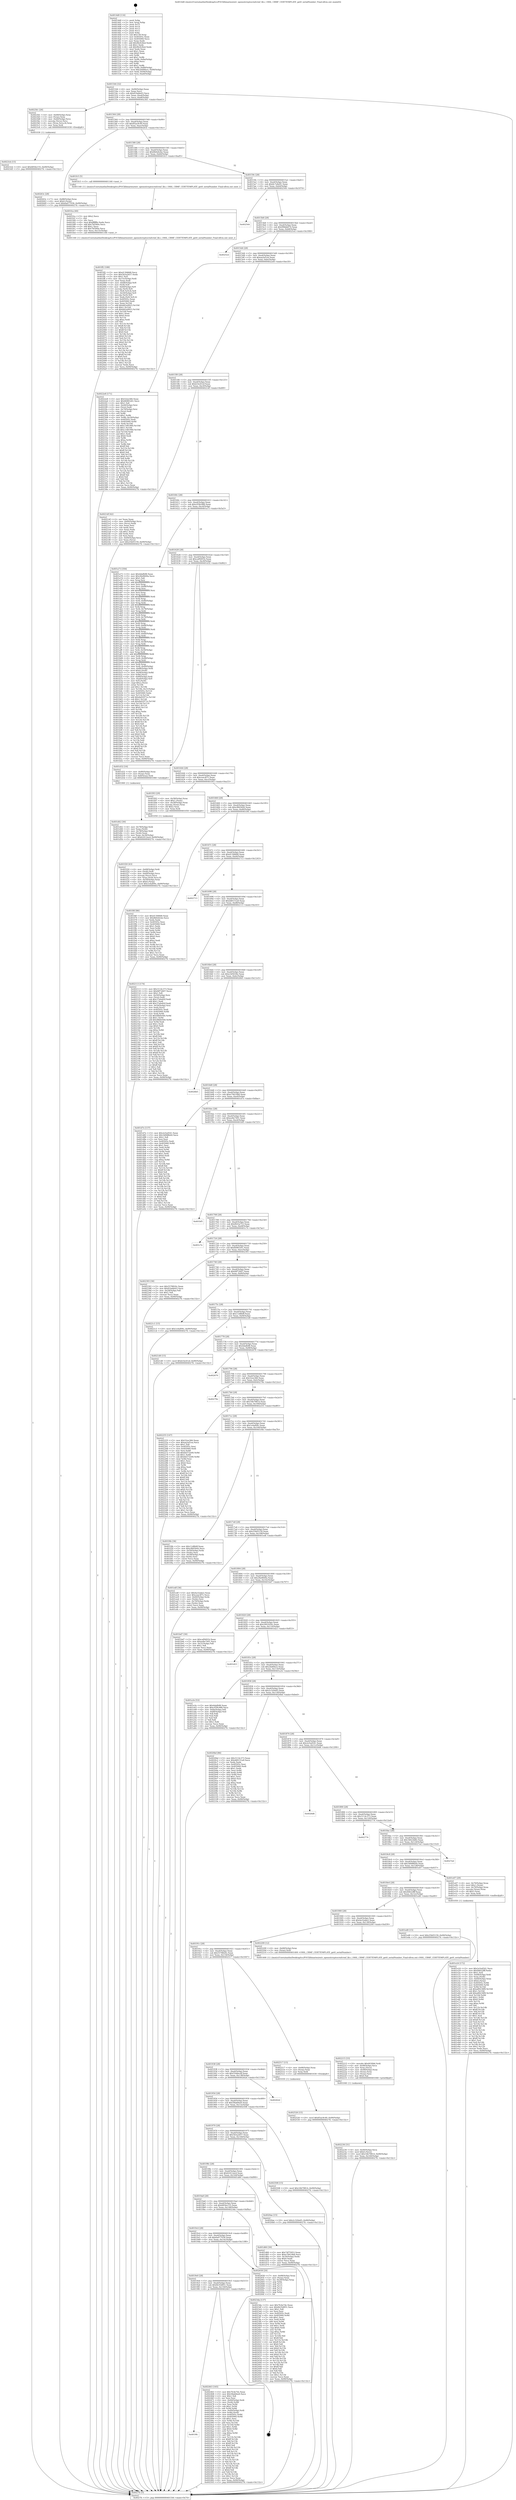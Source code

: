 digraph "0x4014d0" {
  label = "0x4014d0 (/mnt/c/Users/mathe/Desktop/tcc/POCII/binaries/extr_opensslcryptocrmfcrmf_lib.c_OSSL_CRMF_CERTTEMPLATE_get0_serialNumber_Final-ollvm.out::main(0))"
  labelloc = "t"
  node[shape=record]

  Entry [label="",width=0.3,height=0.3,shape=circle,fillcolor=black,style=filled]
  "0x401544" [label="{
     0x401544 [32]\l
     | [instrs]\l
     &nbsp;&nbsp;0x401544 \<+6\>: mov -0x90(%rbp),%eax\l
     &nbsp;&nbsp;0x40154a \<+2\>: mov %eax,%ecx\l
     &nbsp;&nbsp;0x40154c \<+6\>: sub $0x81bdde03,%ecx\l
     &nbsp;&nbsp;0x401552 \<+6\>: mov %eax,-0xa4(%rbp)\l
     &nbsp;&nbsp;0x401558 \<+6\>: mov %ecx,-0xa8(%rbp)\l
     &nbsp;&nbsp;0x40155e \<+6\>: je 00000000004023b1 \<main+0xee1\>\l
  }"]
  "0x4023b1" [label="{
     0x4023b1 [26]\l
     | [instrs]\l
     &nbsp;&nbsp;0x4023b1 \<+4\>: mov -0x68(%rbp),%rax\l
     &nbsp;&nbsp;0x4023b5 \<+3\>: mov (%rax),%rax\l
     &nbsp;&nbsp;0x4023b8 \<+4\>: mov -0x40(%rbp),%rcx\l
     &nbsp;&nbsp;0x4023bc \<+3\>: movslq (%rcx),%rcx\l
     &nbsp;&nbsp;0x4023bf \<+4\>: mov (%rax,%rcx,8),%rax\l
     &nbsp;&nbsp;0x4023c3 \<+3\>: mov %rax,%rdi\l
     &nbsp;&nbsp;0x4023c6 \<+5\>: call 0000000000401030 \<free@plt\>\l
     | [calls]\l
     &nbsp;&nbsp;0x401030 \{1\} (unknown)\l
  }"]
  "0x401564" [label="{
     0x401564 [28]\l
     | [instrs]\l
     &nbsp;&nbsp;0x401564 \<+5\>: jmp 0000000000401569 \<main+0x99\>\l
     &nbsp;&nbsp;0x401569 \<+6\>: mov -0xa4(%rbp),%eax\l
     &nbsp;&nbsp;0x40156f \<+5\>: sub $0x85ac9c49,%eax\l
     &nbsp;&nbsp;0x401574 \<+6\>: mov %eax,-0xac(%rbp)\l
     &nbsp;&nbsp;0x40157a \<+6\>: je 000000000040263c \<main+0x116c\>\l
  }"]
  Exit [label="",width=0.3,height=0.3,shape=circle,fillcolor=black,style=filled,peripheries=2]
  "0x40263c" [label="{
     0x40263c [28]\l
     | [instrs]\l
     &nbsp;&nbsp;0x40263c \<+7\>: mov -0x88(%rbp),%rax\l
     &nbsp;&nbsp;0x402643 \<+6\>: movl $0x0,(%rax)\l
     &nbsp;&nbsp;0x402649 \<+10\>: movl $0x6a077036,-0x90(%rbp)\l
     &nbsp;&nbsp;0x402653 \<+5\>: jmp 00000000004027fc \<main+0x132c\>\l
  }"]
  "0x401580" [label="{
     0x401580 [28]\l
     | [instrs]\l
     &nbsp;&nbsp;0x401580 \<+5\>: jmp 0000000000401585 \<main+0xb5\>\l
     &nbsp;&nbsp;0x401585 \<+6\>: mov -0xa4(%rbp),%eax\l
     &nbsp;&nbsp;0x40158b \<+5\>: sub $0x8b0e6cbe,%eax\l
     &nbsp;&nbsp;0x401590 \<+6\>: mov %eax,-0xb0(%rbp)\l
     &nbsp;&nbsp;0x401596 \<+6\>: je 0000000000401fc5 \<main+0xaf5\>\l
  }"]
  "0x402526" [label="{
     0x402526 [15]\l
     | [instrs]\l
     &nbsp;&nbsp;0x402526 \<+10\>: movl $0x85ac9c49,-0x90(%rbp)\l
     &nbsp;&nbsp;0x402530 \<+5\>: jmp 00000000004027fc \<main+0x132c\>\l
  }"]
  "0x401fc5" [label="{
     0x401fc5 [5]\l
     | [instrs]\l
     &nbsp;&nbsp;0x401fc5 \<+5\>: call 0000000000401160 \<next_i\>\l
     | [calls]\l
     &nbsp;&nbsp;0x401160 \{1\} (/mnt/c/Users/mathe/Desktop/tcc/POCII/binaries/extr_opensslcryptocrmfcrmf_lib.c_OSSL_CRMF_CERTTEMPLATE_get0_serialNumber_Final-ollvm.out::next_i)\l
  }"]
  "0x40159c" [label="{
     0x40159c [28]\l
     | [instrs]\l
     &nbsp;&nbsp;0x40159c \<+5\>: jmp 00000000004015a1 \<main+0xd1\>\l
     &nbsp;&nbsp;0x4015a1 \<+6\>: mov -0xa4(%rbp),%eax\l
     &nbsp;&nbsp;0x4015a7 \<+5\>: sub $0x8c7e8e91,%eax\l
     &nbsp;&nbsp;0x4015ac \<+6\>: mov %eax,-0xb4(%rbp)\l
     &nbsp;&nbsp;0x4015b2 \<+6\>: je 0000000000402544 \<main+0x1074\>\l
  }"]
  "0x4019fc" [label="{
     0x4019fc\l
  }", style=dashed]
  "0x402544" [label="{
     0x402544\l
  }", style=dashed]
  "0x4015b8" [label="{
     0x4015b8 [28]\l
     | [instrs]\l
     &nbsp;&nbsp;0x4015b8 \<+5\>: jmp 00000000004015bd \<main+0xed\>\l
     &nbsp;&nbsp;0x4015bd \<+6\>: mov -0xa4(%rbp),%eax\l
     &nbsp;&nbsp;0x4015c3 \<+5\>: sub $0x99bbb074,%eax\l
     &nbsp;&nbsp;0x4015c8 \<+6\>: mov %eax,-0xb8(%rbp)\l
     &nbsp;&nbsp;0x4015ce \<+6\>: je 00000000004025cd \<main+0x10fd\>\l
  }"]
  "0x402463" [label="{
     0x402463 [165]\l
     | [instrs]\l
     &nbsp;&nbsp;0x402463 \<+5\>: mov $0x7fc4e7dc,%eax\l
     &nbsp;&nbsp;0x402468 \<+5\>: mov $0x58ab9ee0,%ecx\l
     &nbsp;&nbsp;0x40246d \<+2\>: mov $0x1,%dl\l
     &nbsp;&nbsp;0x40246f \<+2\>: xor %esi,%esi\l
     &nbsp;&nbsp;0x402471 \<+4\>: mov -0x40(%rbp),%rdi\l
     &nbsp;&nbsp;0x402475 \<+3\>: mov (%rdi),%r8d\l
     &nbsp;&nbsp;0x402478 \<+3\>: mov %esi,%r9d\l
     &nbsp;&nbsp;0x40247b \<+4\>: sub $0x1,%r9d\l
     &nbsp;&nbsp;0x40247f \<+3\>: sub %r9d,%r8d\l
     &nbsp;&nbsp;0x402482 \<+4\>: mov -0x40(%rbp),%rdi\l
     &nbsp;&nbsp;0x402486 \<+3\>: mov %r8d,(%rdi)\l
     &nbsp;&nbsp;0x402489 \<+8\>: mov 0x40505c,%r8d\l
     &nbsp;&nbsp;0x402491 \<+8\>: mov 0x405060,%r9d\l
     &nbsp;&nbsp;0x402499 \<+3\>: sub $0x1,%esi\l
     &nbsp;&nbsp;0x40249c \<+3\>: mov %r8d,%r10d\l
     &nbsp;&nbsp;0x40249f \<+3\>: add %esi,%r10d\l
     &nbsp;&nbsp;0x4024a2 \<+4\>: imul %r10d,%r8d\l
     &nbsp;&nbsp;0x4024a6 \<+4\>: and $0x1,%r8d\l
     &nbsp;&nbsp;0x4024aa \<+4\>: cmp $0x0,%r8d\l
     &nbsp;&nbsp;0x4024ae \<+4\>: sete %r11b\l
     &nbsp;&nbsp;0x4024b2 \<+4\>: cmp $0xa,%r9d\l
     &nbsp;&nbsp;0x4024b6 \<+3\>: setl %bl\l
     &nbsp;&nbsp;0x4024b9 \<+3\>: mov %r11b,%r14b\l
     &nbsp;&nbsp;0x4024bc \<+4\>: xor $0xff,%r14b\l
     &nbsp;&nbsp;0x4024c0 \<+3\>: mov %bl,%r15b\l
     &nbsp;&nbsp;0x4024c3 \<+4\>: xor $0xff,%r15b\l
     &nbsp;&nbsp;0x4024c7 \<+3\>: xor $0x0,%dl\l
     &nbsp;&nbsp;0x4024ca \<+3\>: mov %r14b,%r12b\l
     &nbsp;&nbsp;0x4024cd \<+4\>: and $0x0,%r12b\l
     &nbsp;&nbsp;0x4024d1 \<+3\>: and %dl,%r11b\l
     &nbsp;&nbsp;0x4024d4 \<+3\>: mov %r15b,%r13b\l
     &nbsp;&nbsp;0x4024d7 \<+4\>: and $0x0,%r13b\l
     &nbsp;&nbsp;0x4024db \<+2\>: and %dl,%bl\l
     &nbsp;&nbsp;0x4024dd \<+3\>: or %r11b,%r12b\l
     &nbsp;&nbsp;0x4024e0 \<+3\>: or %bl,%r13b\l
     &nbsp;&nbsp;0x4024e3 \<+3\>: xor %r13b,%r12b\l
     &nbsp;&nbsp;0x4024e6 \<+3\>: or %r15b,%r14b\l
     &nbsp;&nbsp;0x4024e9 \<+4\>: xor $0xff,%r14b\l
     &nbsp;&nbsp;0x4024ed \<+3\>: or $0x0,%dl\l
     &nbsp;&nbsp;0x4024f0 \<+3\>: and %dl,%r14b\l
     &nbsp;&nbsp;0x4024f3 \<+3\>: or %r14b,%r12b\l
     &nbsp;&nbsp;0x4024f6 \<+4\>: test $0x1,%r12b\l
     &nbsp;&nbsp;0x4024fa \<+3\>: cmovne %ecx,%eax\l
     &nbsp;&nbsp;0x4024fd \<+6\>: mov %eax,-0x90(%rbp)\l
     &nbsp;&nbsp;0x402503 \<+5\>: jmp 00000000004027fc \<main+0x132c\>\l
  }"]
  "0x4025cd" [label="{
     0x4025cd\l
  }", style=dashed]
  "0x4015d4" [label="{
     0x4015d4 [28]\l
     | [instrs]\l
     &nbsp;&nbsp;0x4015d4 \<+5\>: jmp 00000000004015d9 \<main+0x109\>\l
     &nbsp;&nbsp;0x4015d9 \<+6\>: mov -0xa4(%rbp),%eax\l
     &nbsp;&nbsp;0x4015df \<+5\>: sub $0xaa2ef1ea,%eax\l
     &nbsp;&nbsp;0x4015e4 \<+6\>: mov %eax,-0xbc(%rbp)\l
     &nbsp;&nbsp;0x4015ea \<+6\>: je 00000000004022e8 \<main+0xe18\>\l
  }"]
  "0x4019e0" [label="{
     0x4019e0 [28]\l
     | [instrs]\l
     &nbsp;&nbsp;0x4019e0 \<+5\>: jmp 00000000004019e5 \<main+0x515\>\l
     &nbsp;&nbsp;0x4019e5 \<+6\>: mov -0xa4(%rbp),%eax\l
     &nbsp;&nbsp;0x4019eb \<+5\>: sub $0x6b35d951,%eax\l
     &nbsp;&nbsp;0x4019f0 \<+6\>: mov %eax,-0x150(%rbp)\l
     &nbsp;&nbsp;0x4019f6 \<+6\>: je 0000000000402463 \<main+0xf93\>\l
  }"]
  "0x4022e8" [label="{
     0x4022e8 [171]\l
     | [instrs]\l
     &nbsp;&nbsp;0x4022e8 \<+5\>: mov $0x52ee366,%eax\l
     &nbsp;&nbsp;0x4022ed \<+5\>: mov $0xfb985261,%ecx\l
     &nbsp;&nbsp;0x4022f2 \<+2\>: mov $0x1,%dl\l
     &nbsp;&nbsp;0x4022f4 \<+4\>: mov -0x40(%rbp),%rsi\l
     &nbsp;&nbsp;0x4022f8 \<+2\>: mov (%rsi),%edi\l
     &nbsp;&nbsp;0x4022fa \<+4\>: mov -0x70(%rbp),%rsi\l
     &nbsp;&nbsp;0x4022fe \<+2\>: cmp (%rsi),%edi\l
     &nbsp;&nbsp;0x402300 \<+4\>: setl %r8b\l
     &nbsp;&nbsp;0x402304 \<+4\>: and $0x1,%r8b\l
     &nbsp;&nbsp;0x402308 \<+4\>: mov %r8b,-0x29(%rbp)\l
     &nbsp;&nbsp;0x40230c \<+7\>: mov 0x40505c,%edi\l
     &nbsp;&nbsp;0x402313 \<+8\>: mov 0x405060,%r9d\l
     &nbsp;&nbsp;0x40231b \<+3\>: mov %edi,%r10d\l
     &nbsp;&nbsp;0x40231e \<+7\>: sub $0xc1481960,%r10d\l
     &nbsp;&nbsp;0x402325 \<+4\>: sub $0x1,%r10d\l
     &nbsp;&nbsp;0x402329 \<+7\>: add $0xc1481960,%r10d\l
     &nbsp;&nbsp;0x402330 \<+4\>: imul %r10d,%edi\l
     &nbsp;&nbsp;0x402334 \<+3\>: and $0x1,%edi\l
     &nbsp;&nbsp;0x402337 \<+3\>: cmp $0x0,%edi\l
     &nbsp;&nbsp;0x40233a \<+4\>: sete %r8b\l
     &nbsp;&nbsp;0x40233e \<+4\>: cmp $0xa,%r9d\l
     &nbsp;&nbsp;0x402342 \<+4\>: setl %r11b\l
     &nbsp;&nbsp;0x402346 \<+3\>: mov %r8b,%bl\l
     &nbsp;&nbsp;0x402349 \<+3\>: xor $0xff,%bl\l
     &nbsp;&nbsp;0x40234c \<+3\>: mov %r11b,%r14b\l
     &nbsp;&nbsp;0x40234f \<+4\>: xor $0xff,%r14b\l
     &nbsp;&nbsp;0x402353 \<+3\>: xor $0x0,%dl\l
     &nbsp;&nbsp;0x402356 \<+3\>: mov %bl,%r15b\l
     &nbsp;&nbsp;0x402359 \<+4\>: and $0x0,%r15b\l
     &nbsp;&nbsp;0x40235d \<+3\>: and %dl,%r8b\l
     &nbsp;&nbsp;0x402360 \<+3\>: mov %r14b,%r12b\l
     &nbsp;&nbsp;0x402363 \<+4\>: and $0x0,%r12b\l
     &nbsp;&nbsp;0x402367 \<+3\>: and %dl,%r11b\l
     &nbsp;&nbsp;0x40236a \<+3\>: or %r8b,%r15b\l
     &nbsp;&nbsp;0x40236d \<+3\>: or %r11b,%r12b\l
     &nbsp;&nbsp;0x402370 \<+3\>: xor %r12b,%r15b\l
     &nbsp;&nbsp;0x402373 \<+3\>: or %r14b,%bl\l
     &nbsp;&nbsp;0x402376 \<+3\>: xor $0xff,%bl\l
     &nbsp;&nbsp;0x402379 \<+3\>: or $0x0,%dl\l
     &nbsp;&nbsp;0x40237c \<+2\>: and %dl,%bl\l
     &nbsp;&nbsp;0x40237e \<+3\>: or %bl,%r15b\l
     &nbsp;&nbsp;0x402381 \<+4\>: test $0x1,%r15b\l
     &nbsp;&nbsp;0x402385 \<+3\>: cmovne %ecx,%eax\l
     &nbsp;&nbsp;0x402388 \<+6\>: mov %eax,-0x90(%rbp)\l
     &nbsp;&nbsp;0x40238e \<+5\>: jmp 00000000004027fc \<main+0x132c\>\l
  }"]
  "0x4015f0" [label="{
     0x4015f0 [28]\l
     | [instrs]\l
     &nbsp;&nbsp;0x4015f0 \<+5\>: jmp 00000000004015f5 \<main+0x125\>\l
     &nbsp;&nbsp;0x4015f5 \<+6\>: mov -0xa4(%rbp),%eax\l
     &nbsp;&nbsp;0x4015fb \<+5\>: sub $0xb1bc61ef,%eax\l
     &nbsp;&nbsp;0x401600 \<+6\>: mov %eax,-0xc0(%rbp)\l
     &nbsp;&nbsp;0x401606 \<+6\>: je 00000000004021df \<main+0xd0f\>\l
  }"]
  "0x402658" [label="{
     0x402658 [24]\l
     | [instrs]\l
     &nbsp;&nbsp;0x402658 \<+7\>: mov -0x88(%rbp),%rax\l
     &nbsp;&nbsp;0x40265f \<+2\>: mov (%rax),%eax\l
     &nbsp;&nbsp;0x402661 \<+4\>: lea -0x28(%rbp),%rsp\l
     &nbsp;&nbsp;0x402665 \<+1\>: pop %rbx\l
     &nbsp;&nbsp;0x402666 \<+2\>: pop %r12\l
     &nbsp;&nbsp;0x402668 \<+2\>: pop %r13\l
     &nbsp;&nbsp;0x40266a \<+2\>: pop %r14\l
     &nbsp;&nbsp;0x40266c \<+2\>: pop %r15\l
     &nbsp;&nbsp;0x40266e \<+1\>: pop %rbp\l
     &nbsp;&nbsp;0x40266f \<+1\>: ret\l
  }"]
  "0x4021df" [label="{
     0x4021df [42]\l
     | [instrs]\l
     &nbsp;&nbsp;0x4021df \<+2\>: xor %eax,%eax\l
     &nbsp;&nbsp;0x4021e1 \<+4\>: mov -0x60(%rbp),%rcx\l
     &nbsp;&nbsp;0x4021e5 \<+2\>: mov (%rcx),%edx\l
     &nbsp;&nbsp;0x4021e7 \<+2\>: mov %eax,%esi\l
     &nbsp;&nbsp;0x4021e9 \<+2\>: sub %edx,%esi\l
     &nbsp;&nbsp;0x4021eb \<+2\>: mov %eax,%edx\l
     &nbsp;&nbsp;0x4021ed \<+3\>: sub $0x1,%edx\l
     &nbsp;&nbsp;0x4021f0 \<+2\>: add %edx,%esi\l
     &nbsp;&nbsp;0x4021f2 \<+2\>: sub %esi,%eax\l
     &nbsp;&nbsp;0x4021f4 \<+4\>: mov -0x60(%rbp),%rcx\l
     &nbsp;&nbsp;0x4021f8 \<+2\>: mov %eax,(%rcx)\l
     &nbsp;&nbsp;0x4021fa \<+10\>: movl $0x25b05159,-0x90(%rbp)\l
     &nbsp;&nbsp;0x402204 \<+5\>: jmp 00000000004027fc \<main+0x132c\>\l
  }"]
  "0x40160c" [label="{
     0x40160c [28]\l
     | [instrs]\l
     &nbsp;&nbsp;0x40160c \<+5\>: jmp 0000000000401611 \<main+0x141\>\l
     &nbsp;&nbsp;0x401611 \<+6\>: mov -0xa4(%rbp),%eax\l
     &nbsp;&nbsp;0x401617 \<+5\>: sub $0xc058c988,%eax\l
     &nbsp;&nbsp;0x40161c \<+6\>: mov %eax,-0xc4(%rbp)\l
     &nbsp;&nbsp;0x401622 \<+6\>: je 0000000000401a73 \<main+0x5a3\>\l
  }"]
  "0x4019c4" [label="{
     0x4019c4 [28]\l
     | [instrs]\l
     &nbsp;&nbsp;0x4019c4 \<+5\>: jmp 00000000004019c9 \<main+0x4f9\>\l
     &nbsp;&nbsp;0x4019c9 \<+6\>: mov -0xa4(%rbp),%eax\l
     &nbsp;&nbsp;0x4019cf \<+5\>: sub $0x6a077036,%eax\l
     &nbsp;&nbsp;0x4019d4 \<+6\>: mov %eax,-0x14c(%rbp)\l
     &nbsp;&nbsp;0x4019da \<+6\>: je 0000000000402658 \<main+0x1188\>\l
  }"]
  "0x401a73" [label="{
     0x401a73 [356]\l
     | [instrs]\l
     &nbsp;&nbsp;0x401a73 \<+5\>: mov $0x4dafb98,%eax\l
     &nbsp;&nbsp;0x401a78 \<+5\>: mov $0x28a9600a,%ecx\l
     &nbsp;&nbsp;0x401a7d \<+2\>: mov $0x1,%dl\l
     &nbsp;&nbsp;0x401a7f \<+3\>: mov %rsp,%rsi\l
     &nbsp;&nbsp;0x401a82 \<+4\>: add $0xfffffffffffffff0,%rsi\l
     &nbsp;&nbsp;0x401a86 \<+3\>: mov %rsi,%rsp\l
     &nbsp;&nbsp;0x401a89 \<+7\>: mov %rsi,-0x88(%rbp)\l
     &nbsp;&nbsp;0x401a90 \<+3\>: mov %rsp,%rsi\l
     &nbsp;&nbsp;0x401a93 \<+4\>: add $0xfffffffffffffff0,%rsi\l
     &nbsp;&nbsp;0x401a97 \<+3\>: mov %rsi,%rsp\l
     &nbsp;&nbsp;0x401a9a \<+3\>: mov %rsp,%rdi\l
     &nbsp;&nbsp;0x401a9d \<+4\>: add $0xfffffffffffffff0,%rdi\l
     &nbsp;&nbsp;0x401aa1 \<+3\>: mov %rdi,%rsp\l
     &nbsp;&nbsp;0x401aa4 \<+4\>: mov %rdi,-0x80(%rbp)\l
     &nbsp;&nbsp;0x401aa8 \<+3\>: mov %rsp,%rdi\l
     &nbsp;&nbsp;0x401aab \<+4\>: add $0xfffffffffffffff0,%rdi\l
     &nbsp;&nbsp;0x401aaf \<+3\>: mov %rdi,%rsp\l
     &nbsp;&nbsp;0x401ab2 \<+4\>: mov %rdi,-0x78(%rbp)\l
     &nbsp;&nbsp;0x401ab6 \<+3\>: mov %rsp,%rdi\l
     &nbsp;&nbsp;0x401ab9 \<+4\>: add $0xfffffffffffffff0,%rdi\l
     &nbsp;&nbsp;0x401abd \<+3\>: mov %rdi,%rsp\l
     &nbsp;&nbsp;0x401ac0 \<+4\>: mov %rdi,-0x70(%rbp)\l
     &nbsp;&nbsp;0x401ac4 \<+3\>: mov %rsp,%rdi\l
     &nbsp;&nbsp;0x401ac7 \<+4\>: add $0xfffffffffffffff0,%rdi\l
     &nbsp;&nbsp;0x401acb \<+3\>: mov %rdi,%rsp\l
     &nbsp;&nbsp;0x401ace \<+4\>: mov %rdi,-0x68(%rbp)\l
     &nbsp;&nbsp;0x401ad2 \<+3\>: mov %rsp,%rdi\l
     &nbsp;&nbsp;0x401ad5 \<+4\>: add $0xfffffffffffffff0,%rdi\l
     &nbsp;&nbsp;0x401ad9 \<+3\>: mov %rdi,%rsp\l
     &nbsp;&nbsp;0x401adc \<+4\>: mov %rdi,-0x60(%rbp)\l
     &nbsp;&nbsp;0x401ae0 \<+3\>: mov %rsp,%rdi\l
     &nbsp;&nbsp;0x401ae3 \<+4\>: add $0xfffffffffffffff0,%rdi\l
     &nbsp;&nbsp;0x401ae7 \<+3\>: mov %rdi,%rsp\l
     &nbsp;&nbsp;0x401aea \<+4\>: mov %rdi,-0x58(%rbp)\l
     &nbsp;&nbsp;0x401aee \<+3\>: mov %rsp,%rdi\l
     &nbsp;&nbsp;0x401af1 \<+4\>: add $0xfffffffffffffff0,%rdi\l
     &nbsp;&nbsp;0x401af5 \<+3\>: mov %rdi,%rsp\l
     &nbsp;&nbsp;0x401af8 \<+4\>: mov %rdi,-0x50(%rbp)\l
     &nbsp;&nbsp;0x401afc \<+3\>: mov %rsp,%rdi\l
     &nbsp;&nbsp;0x401aff \<+4\>: add $0xfffffffffffffff0,%rdi\l
     &nbsp;&nbsp;0x401b03 \<+3\>: mov %rdi,%rsp\l
     &nbsp;&nbsp;0x401b06 \<+4\>: mov %rdi,-0x48(%rbp)\l
     &nbsp;&nbsp;0x401b0a \<+3\>: mov %rsp,%rdi\l
     &nbsp;&nbsp;0x401b0d \<+4\>: add $0xfffffffffffffff0,%rdi\l
     &nbsp;&nbsp;0x401b11 \<+3\>: mov %rdi,%rsp\l
     &nbsp;&nbsp;0x401b14 \<+4\>: mov %rdi,-0x40(%rbp)\l
     &nbsp;&nbsp;0x401b18 \<+7\>: mov -0x88(%rbp),%rdi\l
     &nbsp;&nbsp;0x401b1f \<+6\>: movl $0x0,(%rdi)\l
     &nbsp;&nbsp;0x401b25 \<+7\>: mov -0x94(%rbp),%r8d\l
     &nbsp;&nbsp;0x401b2c \<+3\>: mov %r8d,(%rsi)\l
     &nbsp;&nbsp;0x401b2f \<+4\>: mov -0x80(%rbp),%rdi\l
     &nbsp;&nbsp;0x401b33 \<+7\>: mov -0xa0(%rbp),%r9\l
     &nbsp;&nbsp;0x401b3a \<+3\>: mov %r9,(%rdi)\l
     &nbsp;&nbsp;0x401b3d \<+3\>: cmpl $0x2,(%rsi)\l
     &nbsp;&nbsp;0x401b40 \<+4\>: setne %r10b\l
     &nbsp;&nbsp;0x401b44 \<+4\>: and $0x1,%r10b\l
     &nbsp;&nbsp;0x401b48 \<+4\>: mov %r10b,-0x31(%rbp)\l
     &nbsp;&nbsp;0x401b4c \<+8\>: mov 0x40505c,%r11d\l
     &nbsp;&nbsp;0x401b54 \<+7\>: mov 0x405060,%ebx\l
     &nbsp;&nbsp;0x401b5b \<+3\>: mov %r11d,%r14d\l
     &nbsp;&nbsp;0x401b5e \<+7\>: add $0xda02971e,%r14d\l
     &nbsp;&nbsp;0x401b65 \<+4\>: sub $0x1,%r14d\l
     &nbsp;&nbsp;0x401b69 \<+7\>: sub $0xda02971e,%r14d\l
     &nbsp;&nbsp;0x401b70 \<+4\>: imul %r14d,%r11d\l
     &nbsp;&nbsp;0x401b74 \<+4\>: and $0x1,%r11d\l
     &nbsp;&nbsp;0x401b78 \<+4\>: cmp $0x0,%r11d\l
     &nbsp;&nbsp;0x401b7c \<+4\>: sete %r10b\l
     &nbsp;&nbsp;0x401b80 \<+3\>: cmp $0xa,%ebx\l
     &nbsp;&nbsp;0x401b83 \<+4\>: setl %r15b\l
     &nbsp;&nbsp;0x401b87 \<+3\>: mov %r10b,%r12b\l
     &nbsp;&nbsp;0x401b8a \<+4\>: xor $0xff,%r12b\l
     &nbsp;&nbsp;0x401b8e \<+3\>: mov %r15b,%r13b\l
     &nbsp;&nbsp;0x401b91 \<+4\>: xor $0xff,%r13b\l
     &nbsp;&nbsp;0x401b95 \<+3\>: xor $0x0,%dl\l
     &nbsp;&nbsp;0x401b98 \<+3\>: mov %r12b,%sil\l
     &nbsp;&nbsp;0x401b9b \<+4\>: and $0x0,%sil\l
     &nbsp;&nbsp;0x401b9f \<+3\>: and %dl,%r10b\l
     &nbsp;&nbsp;0x401ba2 \<+3\>: mov %r13b,%dil\l
     &nbsp;&nbsp;0x401ba5 \<+4\>: and $0x0,%dil\l
     &nbsp;&nbsp;0x401ba9 \<+3\>: and %dl,%r15b\l
     &nbsp;&nbsp;0x401bac \<+3\>: or %r10b,%sil\l
     &nbsp;&nbsp;0x401baf \<+3\>: or %r15b,%dil\l
     &nbsp;&nbsp;0x401bb2 \<+3\>: xor %dil,%sil\l
     &nbsp;&nbsp;0x401bb5 \<+3\>: or %r13b,%r12b\l
     &nbsp;&nbsp;0x401bb8 \<+4\>: xor $0xff,%r12b\l
     &nbsp;&nbsp;0x401bbc \<+3\>: or $0x0,%dl\l
     &nbsp;&nbsp;0x401bbf \<+3\>: and %dl,%r12b\l
     &nbsp;&nbsp;0x401bc2 \<+3\>: or %r12b,%sil\l
     &nbsp;&nbsp;0x401bc5 \<+4\>: test $0x1,%sil\l
     &nbsp;&nbsp;0x401bc9 \<+3\>: cmovne %ecx,%eax\l
     &nbsp;&nbsp;0x401bcc \<+6\>: mov %eax,-0x90(%rbp)\l
     &nbsp;&nbsp;0x401bd2 \<+5\>: jmp 00000000004027fc \<main+0x132c\>\l
  }"]
  "0x401628" [label="{
     0x401628 [28]\l
     | [instrs]\l
     &nbsp;&nbsp;0x401628 \<+5\>: jmp 000000000040162d \<main+0x15d\>\l
     &nbsp;&nbsp;0x40162d \<+6\>: mov -0xa4(%rbp),%eax\l
     &nbsp;&nbsp;0x401633 \<+5\>: sub $0xcaf9491b,%eax\l
     &nbsp;&nbsp;0x401638 \<+6\>: mov %eax,-0xc8(%rbp)\l
     &nbsp;&nbsp;0x40163e \<+6\>: je 0000000000401d32 \<main+0x862\>\l
  }"]
  "0x4023da" [label="{
     0x4023da [137]\l
     | [instrs]\l
     &nbsp;&nbsp;0x4023da \<+5\>: mov $0x7fc4e7dc,%eax\l
     &nbsp;&nbsp;0x4023df \<+5\>: mov $0x6b35d951,%ecx\l
     &nbsp;&nbsp;0x4023e4 \<+2\>: mov $0x1,%dl\l
     &nbsp;&nbsp;0x4023e6 \<+2\>: xor %esi,%esi\l
     &nbsp;&nbsp;0x4023e8 \<+7\>: mov 0x40505c,%edi\l
     &nbsp;&nbsp;0x4023ef \<+8\>: mov 0x405060,%r8d\l
     &nbsp;&nbsp;0x4023f7 \<+3\>: sub $0x1,%esi\l
     &nbsp;&nbsp;0x4023fa \<+3\>: mov %edi,%r9d\l
     &nbsp;&nbsp;0x4023fd \<+3\>: add %esi,%r9d\l
     &nbsp;&nbsp;0x402400 \<+4\>: imul %r9d,%edi\l
     &nbsp;&nbsp;0x402404 \<+3\>: and $0x1,%edi\l
     &nbsp;&nbsp;0x402407 \<+3\>: cmp $0x0,%edi\l
     &nbsp;&nbsp;0x40240a \<+4\>: sete %r10b\l
     &nbsp;&nbsp;0x40240e \<+4\>: cmp $0xa,%r8d\l
     &nbsp;&nbsp;0x402412 \<+4\>: setl %r11b\l
     &nbsp;&nbsp;0x402416 \<+3\>: mov %r10b,%bl\l
     &nbsp;&nbsp;0x402419 \<+3\>: xor $0xff,%bl\l
     &nbsp;&nbsp;0x40241c \<+3\>: mov %r11b,%r14b\l
     &nbsp;&nbsp;0x40241f \<+4\>: xor $0xff,%r14b\l
     &nbsp;&nbsp;0x402423 \<+3\>: xor $0x0,%dl\l
     &nbsp;&nbsp;0x402426 \<+3\>: mov %bl,%r15b\l
     &nbsp;&nbsp;0x402429 \<+4\>: and $0x0,%r15b\l
     &nbsp;&nbsp;0x40242d \<+3\>: and %dl,%r10b\l
     &nbsp;&nbsp;0x402430 \<+3\>: mov %r14b,%r12b\l
     &nbsp;&nbsp;0x402433 \<+4\>: and $0x0,%r12b\l
     &nbsp;&nbsp;0x402437 \<+3\>: and %dl,%r11b\l
     &nbsp;&nbsp;0x40243a \<+3\>: or %r10b,%r15b\l
     &nbsp;&nbsp;0x40243d \<+3\>: or %r11b,%r12b\l
     &nbsp;&nbsp;0x402440 \<+3\>: xor %r12b,%r15b\l
     &nbsp;&nbsp;0x402443 \<+3\>: or %r14b,%bl\l
     &nbsp;&nbsp;0x402446 \<+3\>: xor $0xff,%bl\l
     &nbsp;&nbsp;0x402449 \<+3\>: or $0x0,%dl\l
     &nbsp;&nbsp;0x40244c \<+2\>: and %dl,%bl\l
     &nbsp;&nbsp;0x40244e \<+3\>: or %bl,%r15b\l
     &nbsp;&nbsp;0x402451 \<+4\>: test $0x1,%r15b\l
     &nbsp;&nbsp;0x402455 \<+3\>: cmovne %ecx,%eax\l
     &nbsp;&nbsp;0x402458 \<+6\>: mov %eax,-0x90(%rbp)\l
     &nbsp;&nbsp;0x40245e \<+5\>: jmp 00000000004027fc \<main+0x132c\>\l
  }"]
  "0x401d32" [label="{
     0x401d32 [16]\l
     | [instrs]\l
     &nbsp;&nbsp;0x401d32 \<+4\>: mov -0x80(%rbp),%rax\l
     &nbsp;&nbsp;0x401d36 \<+3\>: mov (%rax),%rax\l
     &nbsp;&nbsp;0x401d39 \<+4\>: mov 0x8(%rax),%rdi\l
     &nbsp;&nbsp;0x401d3d \<+5\>: call 0000000000401060 \<atoi@plt\>\l
     | [calls]\l
     &nbsp;&nbsp;0x401060 \{1\} (unknown)\l
  }"]
  "0x401644" [label="{
     0x401644 [28]\l
     | [instrs]\l
     &nbsp;&nbsp;0x401644 \<+5\>: jmp 0000000000401649 \<main+0x179\>\l
     &nbsp;&nbsp;0x401649 \<+6\>: mov -0xa4(%rbp),%eax\l
     &nbsp;&nbsp;0x40164f \<+5\>: sub $0xceac4f7c,%eax\l
     &nbsp;&nbsp;0x401654 \<+6\>: mov %eax,-0xcc(%rbp)\l
     &nbsp;&nbsp;0x40165a \<+6\>: je 0000000000401f03 \<main+0xa33\>\l
  }"]
  "0x4023cb" [label="{
     0x4023cb [15]\l
     | [instrs]\l
     &nbsp;&nbsp;0x4023cb \<+10\>: movl $0x6856e155,-0x90(%rbp)\l
     &nbsp;&nbsp;0x4023d5 \<+5\>: jmp 00000000004027fc \<main+0x132c\>\l
  }"]
  "0x401f03" [label="{
     0x401f03 [29]\l
     | [instrs]\l
     &nbsp;&nbsp;0x401f03 \<+4\>: mov -0x58(%rbp),%rax\l
     &nbsp;&nbsp;0x401f07 \<+6\>: movl $0x1,(%rax)\l
     &nbsp;&nbsp;0x401f0d \<+4\>: mov -0x58(%rbp),%rax\l
     &nbsp;&nbsp;0x401f11 \<+3\>: movslq (%rax),%rax\l
     &nbsp;&nbsp;0x401f14 \<+4\>: shl $0x2,%rax\l
     &nbsp;&nbsp;0x401f18 \<+3\>: mov %rax,%rdi\l
     &nbsp;&nbsp;0x401f1b \<+5\>: call 0000000000401050 \<malloc@plt\>\l
     | [calls]\l
     &nbsp;&nbsp;0x401050 \{1\} (unknown)\l
  }"]
  "0x401660" [label="{
     0x401660 [28]\l
     | [instrs]\l
     &nbsp;&nbsp;0x401660 \<+5\>: jmp 0000000000401665 \<main+0x195\>\l
     &nbsp;&nbsp;0x401665 \<+6\>: mov -0xa4(%rbp),%eax\l
     &nbsp;&nbsp;0x40166b \<+5\>: sub $0xcf665644,%eax\l
     &nbsp;&nbsp;0x401670 \<+6\>: mov %eax,-0xd0(%rbp)\l
     &nbsp;&nbsp;0x401676 \<+6\>: je 0000000000401f6f \<main+0xa9f\>\l
  }"]
  "0x402236" [label="{
     0x402236 [31]\l
     | [instrs]\l
     &nbsp;&nbsp;0x402236 \<+4\>: mov -0x40(%rbp),%rcx\l
     &nbsp;&nbsp;0x40223a \<+6\>: movl $0x0,(%rcx)\l
     &nbsp;&nbsp;0x402240 \<+10\>: movl $0x16b79814,-0x90(%rbp)\l
     &nbsp;&nbsp;0x40224a \<+6\>: mov %eax,-0x160(%rbp)\l
     &nbsp;&nbsp;0x402250 \<+5\>: jmp 00000000004027fc \<main+0x132c\>\l
  }"]
  "0x401f6f" [label="{
     0x401f6f [86]\l
     | [instrs]\l
     &nbsp;&nbsp;0x401f6f \<+5\>: mov $0xd13fd668,%eax\l
     &nbsp;&nbsp;0x401f74 \<+5\>: mov $0x8b0e6cbe,%ecx\l
     &nbsp;&nbsp;0x401f79 \<+2\>: xor %edx,%edx\l
     &nbsp;&nbsp;0x401f7b \<+7\>: mov 0x40505c,%esi\l
     &nbsp;&nbsp;0x401f82 \<+7\>: mov 0x405060,%edi\l
     &nbsp;&nbsp;0x401f89 \<+3\>: sub $0x1,%edx\l
     &nbsp;&nbsp;0x401f8c \<+3\>: mov %esi,%r8d\l
     &nbsp;&nbsp;0x401f8f \<+3\>: add %edx,%r8d\l
     &nbsp;&nbsp;0x401f92 \<+4\>: imul %r8d,%esi\l
     &nbsp;&nbsp;0x401f96 \<+3\>: and $0x1,%esi\l
     &nbsp;&nbsp;0x401f99 \<+3\>: cmp $0x0,%esi\l
     &nbsp;&nbsp;0x401f9c \<+4\>: sete %r9b\l
     &nbsp;&nbsp;0x401fa0 \<+3\>: cmp $0xa,%edi\l
     &nbsp;&nbsp;0x401fa3 \<+4\>: setl %r10b\l
     &nbsp;&nbsp;0x401fa7 \<+3\>: mov %r9b,%r11b\l
     &nbsp;&nbsp;0x401faa \<+3\>: and %r10b,%r11b\l
     &nbsp;&nbsp;0x401fad \<+3\>: xor %r10b,%r9b\l
     &nbsp;&nbsp;0x401fb0 \<+3\>: or %r9b,%r11b\l
     &nbsp;&nbsp;0x401fb3 \<+4\>: test $0x1,%r11b\l
     &nbsp;&nbsp;0x401fb7 \<+3\>: cmovne %ecx,%eax\l
     &nbsp;&nbsp;0x401fba \<+6\>: mov %eax,-0x90(%rbp)\l
     &nbsp;&nbsp;0x401fc0 \<+5\>: jmp 00000000004027fc \<main+0x132c\>\l
  }"]
  "0x40167c" [label="{
     0x40167c [28]\l
     | [instrs]\l
     &nbsp;&nbsp;0x40167c \<+5\>: jmp 0000000000401681 \<main+0x1b1\>\l
     &nbsp;&nbsp;0x401681 \<+6\>: mov -0xa4(%rbp),%eax\l
     &nbsp;&nbsp;0x401687 \<+5\>: sub $0xd13fd668,%eax\l
     &nbsp;&nbsp;0x40168c \<+6\>: mov %eax,-0xd4(%rbp)\l
     &nbsp;&nbsp;0x401692 \<+6\>: je 0000000000402713 \<main+0x1243\>\l
  }"]
  "0x402215" [label="{
     0x402215 [33]\l
     | [instrs]\l
     &nbsp;&nbsp;0x402215 \<+10\>: movabs $0x4030b6,%rdi\l
     &nbsp;&nbsp;0x40221f \<+4\>: mov -0x48(%rbp),%rcx\l
     &nbsp;&nbsp;0x402223 \<+3\>: mov %rax,(%rcx)\l
     &nbsp;&nbsp;0x402226 \<+4\>: mov -0x48(%rbp),%rax\l
     &nbsp;&nbsp;0x40222a \<+3\>: mov (%rax),%rax\l
     &nbsp;&nbsp;0x40222d \<+2\>: mov (%rax),%esi\l
     &nbsp;&nbsp;0x40222f \<+2\>: mov $0x0,%al\l
     &nbsp;&nbsp;0x402231 \<+5\>: call 0000000000401040 \<printf@plt\>\l
     | [calls]\l
     &nbsp;&nbsp;0x401040 \{1\} (unknown)\l
  }"]
  "0x402713" [label="{
     0x402713\l
  }", style=dashed]
  "0x401698" [label="{
     0x401698 [28]\l
     | [instrs]\l
     &nbsp;&nbsp;0x401698 \<+5\>: jmp 000000000040169d \<main+0x1cd\>\l
     &nbsp;&nbsp;0x40169d \<+6\>: mov -0xa4(%rbp),%eax\l
     &nbsp;&nbsp;0x4016a3 \<+5\>: sub $0xdd0151a9,%eax\l
     &nbsp;&nbsp;0x4016a8 \<+6\>: mov %eax,-0xd8(%rbp)\l
     &nbsp;&nbsp;0x4016ae \<+6\>: je 0000000000402113 \<main+0xc43\>\l
  }"]
  "0x401ff2" [label="{
     0x401ff2 [188]\l
     | [instrs]\l
     &nbsp;&nbsp;0x401ff2 \<+5\>: mov $0xd13fd668,%ecx\l
     &nbsp;&nbsp;0x401ff7 \<+5\>: mov $0x5b5a2657,%edx\l
     &nbsp;&nbsp;0x401ffc \<+3\>: mov $0x1,%sil\l
     &nbsp;&nbsp;0x401fff \<+6\>: mov -0x15c(%rbp),%edi\l
     &nbsp;&nbsp;0x402005 \<+3\>: imul %eax,%edi\l
     &nbsp;&nbsp;0x402008 \<+4\>: mov -0x68(%rbp),%r8\l
     &nbsp;&nbsp;0x40200c \<+3\>: mov (%r8),%r8\l
     &nbsp;&nbsp;0x40200f \<+4\>: mov -0x60(%rbp),%r9\l
     &nbsp;&nbsp;0x402013 \<+3\>: movslq (%r9),%r9\l
     &nbsp;&nbsp;0x402016 \<+4\>: mov (%r8,%r9,8),%r8\l
     &nbsp;&nbsp;0x40201a \<+4\>: mov -0x50(%rbp),%r9\l
     &nbsp;&nbsp;0x40201e \<+3\>: movslq (%r9),%r9\l
     &nbsp;&nbsp;0x402021 \<+4\>: mov %edi,(%r8,%r9,4)\l
     &nbsp;&nbsp;0x402025 \<+7\>: mov 0x40505c,%eax\l
     &nbsp;&nbsp;0x40202c \<+7\>: mov 0x405060,%edi\l
     &nbsp;&nbsp;0x402033 \<+3\>: mov %eax,%r10d\l
     &nbsp;&nbsp;0x402036 \<+7\>: add $0xb62a9923,%r10d\l
     &nbsp;&nbsp;0x40203d \<+4\>: sub $0x1,%r10d\l
     &nbsp;&nbsp;0x402041 \<+7\>: sub $0xb62a9923,%r10d\l
     &nbsp;&nbsp;0x402048 \<+4\>: imul %r10d,%eax\l
     &nbsp;&nbsp;0x40204c \<+3\>: and $0x1,%eax\l
     &nbsp;&nbsp;0x40204f \<+3\>: cmp $0x0,%eax\l
     &nbsp;&nbsp;0x402052 \<+4\>: sete %r11b\l
     &nbsp;&nbsp;0x402056 \<+3\>: cmp $0xa,%edi\l
     &nbsp;&nbsp;0x402059 \<+3\>: setl %bl\l
     &nbsp;&nbsp;0x40205c \<+3\>: mov %r11b,%r14b\l
     &nbsp;&nbsp;0x40205f \<+4\>: xor $0xff,%r14b\l
     &nbsp;&nbsp;0x402063 \<+3\>: mov %bl,%r15b\l
     &nbsp;&nbsp;0x402066 \<+4\>: xor $0xff,%r15b\l
     &nbsp;&nbsp;0x40206a \<+4\>: xor $0x0,%sil\l
     &nbsp;&nbsp;0x40206e \<+3\>: mov %r14b,%r12b\l
     &nbsp;&nbsp;0x402071 \<+4\>: and $0x0,%r12b\l
     &nbsp;&nbsp;0x402075 \<+3\>: and %sil,%r11b\l
     &nbsp;&nbsp;0x402078 \<+3\>: mov %r15b,%r13b\l
     &nbsp;&nbsp;0x40207b \<+4\>: and $0x0,%r13b\l
     &nbsp;&nbsp;0x40207f \<+3\>: and %sil,%bl\l
     &nbsp;&nbsp;0x402082 \<+3\>: or %r11b,%r12b\l
     &nbsp;&nbsp;0x402085 \<+3\>: or %bl,%r13b\l
     &nbsp;&nbsp;0x402088 \<+3\>: xor %r13b,%r12b\l
     &nbsp;&nbsp;0x40208b \<+3\>: or %r15b,%r14b\l
     &nbsp;&nbsp;0x40208e \<+4\>: xor $0xff,%r14b\l
     &nbsp;&nbsp;0x402092 \<+4\>: or $0x0,%sil\l
     &nbsp;&nbsp;0x402096 \<+3\>: and %sil,%r14b\l
     &nbsp;&nbsp;0x402099 \<+3\>: or %r14b,%r12b\l
     &nbsp;&nbsp;0x40209c \<+4\>: test $0x1,%r12b\l
     &nbsp;&nbsp;0x4020a0 \<+3\>: cmovne %edx,%ecx\l
     &nbsp;&nbsp;0x4020a3 \<+6\>: mov %ecx,-0x90(%rbp)\l
     &nbsp;&nbsp;0x4020a9 \<+5\>: jmp 00000000004027fc \<main+0x132c\>\l
  }"]
  "0x402113" [label="{
     0x402113 [174]\l
     | [instrs]\l
     &nbsp;&nbsp;0x402113 \<+5\>: mov $0x3114c373,%eax\l
     &nbsp;&nbsp;0x402118 \<+5\>: mov $0xfdf72607,%ecx\l
     &nbsp;&nbsp;0x40211d \<+2\>: mov $0x1,%dl\l
     &nbsp;&nbsp;0x40211f \<+4\>: mov -0x50(%rbp),%rsi\l
     &nbsp;&nbsp;0x402123 \<+2\>: mov (%rsi),%edi\l
     &nbsp;&nbsp;0x402125 \<+6\>: sub $0x37a0e82f,%edi\l
     &nbsp;&nbsp;0x40212b \<+3\>: add $0x1,%edi\l
     &nbsp;&nbsp;0x40212e \<+6\>: add $0x37a0e82f,%edi\l
     &nbsp;&nbsp;0x402134 \<+4\>: mov -0x50(%rbp),%rsi\l
     &nbsp;&nbsp;0x402138 \<+2\>: mov %edi,(%rsi)\l
     &nbsp;&nbsp;0x40213a \<+7\>: mov 0x40505c,%edi\l
     &nbsp;&nbsp;0x402141 \<+8\>: mov 0x405060,%r8d\l
     &nbsp;&nbsp;0x402149 \<+3\>: mov %edi,%r9d\l
     &nbsp;&nbsp;0x40214c \<+7\>: sub $0x48bfe040,%r9d\l
     &nbsp;&nbsp;0x402153 \<+4\>: sub $0x1,%r9d\l
     &nbsp;&nbsp;0x402157 \<+7\>: add $0x48bfe040,%r9d\l
     &nbsp;&nbsp;0x40215e \<+4\>: imul %r9d,%edi\l
     &nbsp;&nbsp;0x402162 \<+3\>: and $0x1,%edi\l
     &nbsp;&nbsp;0x402165 \<+3\>: cmp $0x0,%edi\l
     &nbsp;&nbsp;0x402168 \<+4\>: sete %r10b\l
     &nbsp;&nbsp;0x40216c \<+4\>: cmp $0xa,%r8d\l
     &nbsp;&nbsp;0x402170 \<+4\>: setl %r11b\l
     &nbsp;&nbsp;0x402174 \<+3\>: mov %r10b,%bl\l
     &nbsp;&nbsp;0x402177 \<+3\>: xor $0xff,%bl\l
     &nbsp;&nbsp;0x40217a \<+3\>: mov %r11b,%r14b\l
     &nbsp;&nbsp;0x40217d \<+4\>: xor $0xff,%r14b\l
     &nbsp;&nbsp;0x402181 \<+3\>: xor $0x1,%dl\l
     &nbsp;&nbsp;0x402184 \<+3\>: mov %bl,%r15b\l
     &nbsp;&nbsp;0x402187 \<+4\>: and $0xff,%r15b\l
     &nbsp;&nbsp;0x40218b \<+3\>: and %dl,%r10b\l
     &nbsp;&nbsp;0x40218e \<+3\>: mov %r14b,%r12b\l
     &nbsp;&nbsp;0x402191 \<+4\>: and $0xff,%r12b\l
     &nbsp;&nbsp;0x402195 \<+3\>: and %dl,%r11b\l
     &nbsp;&nbsp;0x402198 \<+3\>: or %r10b,%r15b\l
     &nbsp;&nbsp;0x40219b \<+3\>: or %r11b,%r12b\l
     &nbsp;&nbsp;0x40219e \<+3\>: xor %r12b,%r15b\l
     &nbsp;&nbsp;0x4021a1 \<+3\>: or %r14b,%bl\l
     &nbsp;&nbsp;0x4021a4 \<+3\>: xor $0xff,%bl\l
     &nbsp;&nbsp;0x4021a7 \<+3\>: or $0x1,%dl\l
     &nbsp;&nbsp;0x4021aa \<+2\>: and %dl,%bl\l
     &nbsp;&nbsp;0x4021ac \<+3\>: or %bl,%r15b\l
     &nbsp;&nbsp;0x4021af \<+4\>: test $0x1,%r15b\l
     &nbsp;&nbsp;0x4021b3 \<+3\>: cmovne %ecx,%eax\l
     &nbsp;&nbsp;0x4021b6 \<+6\>: mov %eax,-0x90(%rbp)\l
     &nbsp;&nbsp;0x4021bc \<+5\>: jmp 00000000004027fc \<main+0x132c\>\l
  }"]
  "0x4016b4" [label="{
     0x4016b4 [28]\l
     | [instrs]\l
     &nbsp;&nbsp;0x4016b4 \<+5\>: jmp 00000000004016b9 \<main+0x1e9\>\l
     &nbsp;&nbsp;0x4016b9 \<+6\>: mov -0xa4(%rbp),%eax\l
     &nbsp;&nbsp;0x4016bf \<+5\>: sub $0xe3d5636e,%eax\l
     &nbsp;&nbsp;0x4016c4 \<+6\>: mov %eax,-0xdc(%rbp)\l
     &nbsp;&nbsp;0x4016ca \<+6\>: je 00000000004026b5 \<main+0x11e5\>\l
  }"]
  "0x401fca" [label="{
     0x401fca [40]\l
     | [instrs]\l
     &nbsp;&nbsp;0x401fca \<+5\>: mov $0x2,%ecx\l
     &nbsp;&nbsp;0x401fcf \<+1\>: cltd\l
     &nbsp;&nbsp;0x401fd0 \<+2\>: idiv %ecx\l
     &nbsp;&nbsp;0x401fd2 \<+6\>: imul $0xfffffffe,%edx,%ecx\l
     &nbsp;&nbsp;0x401fd8 \<+6\>: add $0x7bf360e,%ecx\l
     &nbsp;&nbsp;0x401fde \<+3\>: add $0x1,%ecx\l
     &nbsp;&nbsp;0x401fe1 \<+6\>: sub $0x7bf360e,%ecx\l
     &nbsp;&nbsp;0x401fe7 \<+6\>: mov %ecx,-0x15c(%rbp)\l
     &nbsp;&nbsp;0x401fed \<+5\>: call 0000000000401160 \<next_i\>\l
     | [calls]\l
     &nbsp;&nbsp;0x401160 \{1\} (/mnt/c/Users/mathe/Desktop/tcc/POCII/binaries/extr_opensslcryptocrmfcrmf_lib.c_OSSL_CRMF_CERTTEMPLATE_get0_serialNumber_Final-ollvm.out::next_i)\l
  }"]
  "0x4026b5" [label="{
     0x4026b5\l
  }", style=dashed]
  "0x4016d0" [label="{
     0x4016d0 [28]\l
     | [instrs]\l
     &nbsp;&nbsp;0x4016d0 \<+5\>: jmp 00000000004016d5 \<main+0x205\>\l
     &nbsp;&nbsp;0x4016d5 \<+6\>: mov -0xa4(%rbp),%eax\l
     &nbsp;&nbsp;0x4016db \<+5\>: sub $0xe70619b8,%eax\l
     &nbsp;&nbsp;0x4016e0 \<+6\>: mov %eax,-0xe0(%rbp)\l
     &nbsp;&nbsp;0x4016e6 \<+6\>: je 0000000000401d7e \<main+0x8ae\>\l
  }"]
  "0x401f20" [label="{
     0x401f20 [43]\l
     | [instrs]\l
     &nbsp;&nbsp;0x401f20 \<+4\>: mov -0x68(%rbp),%rdi\l
     &nbsp;&nbsp;0x401f24 \<+3\>: mov (%rdi),%rdi\l
     &nbsp;&nbsp;0x401f27 \<+4\>: mov -0x60(%rbp),%rcx\l
     &nbsp;&nbsp;0x401f2b \<+3\>: movslq (%rcx),%rcx\l
     &nbsp;&nbsp;0x401f2e \<+4\>: mov %rax,(%rdi,%rcx,8)\l
     &nbsp;&nbsp;0x401f32 \<+4\>: mov -0x50(%rbp),%rax\l
     &nbsp;&nbsp;0x401f36 \<+6\>: movl $0x0,(%rax)\l
     &nbsp;&nbsp;0x401f3c \<+10\>: movl $0x1e4af09c,-0x90(%rbp)\l
     &nbsp;&nbsp;0x401f46 \<+5\>: jmp 00000000004027fc \<main+0x132c\>\l
  }"]
  "0x401d7e" [label="{
     0x401d7e [137]\l
     | [instrs]\l
     &nbsp;&nbsp;0x401d7e \<+5\>: mov $0x2e5ed541,%eax\l
     &nbsp;&nbsp;0x401d83 \<+5\>: mov $0x3d088b44,%ecx\l
     &nbsp;&nbsp;0x401d88 \<+2\>: mov $0x1,%dl\l
     &nbsp;&nbsp;0x401d8a \<+2\>: xor %esi,%esi\l
     &nbsp;&nbsp;0x401d8c \<+7\>: mov 0x40505c,%edi\l
     &nbsp;&nbsp;0x401d93 \<+8\>: mov 0x405060,%r8d\l
     &nbsp;&nbsp;0x401d9b \<+3\>: sub $0x1,%esi\l
     &nbsp;&nbsp;0x401d9e \<+3\>: mov %edi,%r9d\l
     &nbsp;&nbsp;0x401da1 \<+3\>: add %esi,%r9d\l
     &nbsp;&nbsp;0x401da4 \<+4\>: imul %r9d,%edi\l
     &nbsp;&nbsp;0x401da8 \<+3\>: and $0x1,%edi\l
     &nbsp;&nbsp;0x401dab \<+3\>: cmp $0x0,%edi\l
     &nbsp;&nbsp;0x401dae \<+4\>: sete %r10b\l
     &nbsp;&nbsp;0x401db2 \<+4\>: cmp $0xa,%r8d\l
     &nbsp;&nbsp;0x401db6 \<+4\>: setl %r11b\l
     &nbsp;&nbsp;0x401dba \<+3\>: mov %r10b,%bl\l
     &nbsp;&nbsp;0x401dbd \<+3\>: xor $0xff,%bl\l
     &nbsp;&nbsp;0x401dc0 \<+3\>: mov %r11b,%r14b\l
     &nbsp;&nbsp;0x401dc3 \<+4\>: xor $0xff,%r14b\l
     &nbsp;&nbsp;0x401dc7 \<+3\>: xor $0x0,%dl\l
     &nbsp;&nbsp;0x401dca \<+3\>: mov %bl,%r15b\l
     &nbsp;&nbsp;0x401dcd \<+4\>: and $0x0,%r15b\l
     &nbsp;&nbsp;0x401dd1 \<+3\>: and %dl,%r10b\l
     &nbsp;&nbsp;0x401dd4 \<+3\>: mov %r14b,%r12b\l
     &nbsp;&nbsp;0x401dd7 \<+4\>: and $0x0,%r12b\l
     &nbsp;&nbsp;0x401ddb \<+3\>: and %dl,%r11b\l
     &nbsp;&nbsp;0x401dde \<+3\>: or %r10b,%r15b\l
     &nbsp;&nbsp;0x401de1 \<+3\>: or %r11b,%r12b\l
     &nbsp;&nbsp;0x401de4 \<+3\>: xor %r12b,%r15b\l
     &nbsp;&nbsp;0x401de7 \<+3\>: or %r14b,%bl\l
     &nbsp;&nbsp;0x401dea \<+3\>: xor $0xff,%bl\l
     &nbsp;&nbsp;0x401ded \<+3\>: or $0x0,%dl\l
     &nbsp;&nbsp;0x401df0 \<+2\>: and %dl,%bl\l
     &nbsp;&nbsp;0x401df2 \<+3\>: or %bl,%r15b\l
     &nbsp;&nbsp;0x401df5 \<+4\>: test $0x1,%r15b\l
     &nbsp;&nbsp;0x401df9 \<+3\>: cmovne %ecx,%eax\l
     &nbsp;&nbsp;0x401dfc \<+6\>: mov %eax,-0x90(%rbp)\l
     &nbsp;&nbsp;0x401e02 \<+5\>: jmp 00000000004027fc \<main+0x132c\>\l
  }"]
  "0x4016ec" [label="{
     0x4016ec [28]\l
     | [instrs]\l
     &nbsp;&nbsp;0x4016ec \<+5\>: jmp 00000000004016f1 \<main+0x221\>\l
     &nbsp;&nbsp;0x4016f1 \<+6\>: mov -0xa4(%rbp),%eax\l
     &nbsp;&nbsp;0x4016f7 \<+5\>: sub $0xee8e7491,%eax\l
     &nbsp;&nbsp;0x4016fc \<+6\>: mov %eax,-0xe4(%rbp)\l
     &nbsp;&nbsp;0x401702 \<+6\>: je 0000000000401bf5 \<main+0x725\>\l
  }"]
  "0x401e24" [label="{
     0x401e24 [172]\l
     | [instrs]\l
     &nbsp;&nbsp;0x401e24 \<+5\>: mov $0x2e5ed541,%ecx\l
     &nbsp;&nbsp;0x401e29 \<+5\>: mov $0x46622fff,%edx\l
     &nbsp;&nbsp;0x401e2e \<+3\>: mov $0x1,%sil\l
     &nbsp;&nbsp;0x401e31 \<+4\>: mov -0x68(%rbp),%rdi\l
     &nbsp;&nbsp;0x401e35 \<+3\>: mov %rax,(%rdi)\l
     &nbsp;&nbsp;0x401e38 \<+4\>: mov -0x60(%rbp),%rax\l
     &nbsp;&nbsp;0x401e3c \<+6\>: movl $0x0,(%rax)\l
     &nbsp;&nbsp;0x401e42 \<+8\>: mov 0x40505c,%r8d\l
     &nbsp;&nbsp;0x401e4a \<+8\>: mov 0x405060,%r9d\l
     &nbsp;&nbsp;0x401e52 \<+3\>: mov %r8d,%r10d\l
     &nbsp;&nbsp;0x401e55 \<+7\>: sub $0xa89238f9,%r10d\l
     &nbsp;&nbsp;0x401e5c \<+4\>: sub $0x1,%r10d\l
     &nbsp;&nbsp;0x401e60 \<+7\>: add $0xa89238f9,%r10d\l
     &nbsp;&nbsp;0x401e67 \<+4\>: imul %r10d,%r8d\l
     &nbsp;&nbsp;0x401e6b \<+4\>: and $0x1,%r8d\l
     &nbsp;&nbsp;0x401e6f \<+4\>: cmp $0x0,%r8d\l
     &nbsp;&nbsp;0x401e73 \<+4\>: sete %r11b\l
     &nbsp;&nbsp;0x401e77 \<+4\>: cmp $0xa,%r9d\l
     &nbsp;&nbsp;0x401e7b \<+3\>: setl %bl\l
     &nbsp;&nbsp;0x401e7e \<+3\>: mov %r11b,%r14b\l
     &nbsp;&nbsp;0x401e81 \<+4\>: xor $0xff,%r14b\l
     &nbsp;&nbsp;0x401e85 \<+3\>: mov %bl,%r15b\l
     &nbsp;&nbsp;0x401e88 \<+4\>: xor $0xff,%r15b\l
     &nbsp;&nbsp;0x401e8c \<+4\>: xor $0x1,%sil\l
     &nbsp;&nbsp;0x401e90 \<+3\>: mov %r14b,%r12b\l
     &nbsp;&nbsp;0x401e93 \<+4\>: and $0xff,%r12b\l
     &nbsp;&nbsp;0x401e97 \<+3\>: and %sil,%r11b\l
     &nbsp;&nbsp;0x401e9a \<+3\>: mov %r15b,%r13b\l
     &nbsp;&nbsp;0x401e9d \<+4\>: and $0xff,%r13b\l
     &nbsp;&nbsp;0x401ea1 \<+3\>: and %sil,%bl\l
     &nbsp;&nbsp;0x401ea4 \<+3\>: or %r11b,%r12b\l
     &nbsp;&nbsp;0x401ea7 \<+3\>: or %bl,%r13b\l
     &nbsp;&nbsp;0x401eaa \<+3\>: xor %r13b,%r12b\l
     &nbsp;&nbsp;0x401ead \<+3\>: or %r15b,%r14b\l
     &nbsp;&nbsp;0x401eb0 \<+4\>: xor $0xff,%r14b\l
     &nbsp;&nbsp;0x401eb4 \<+4\>: or $0x1,%sil\l
     &nbsp;&nbsp;0x401eb8 \<+3\>: and %sil,%r14b\l
     &nbsp;&nbsp;0x401ebb \<+3\>: or %r14b,%r12b\l
     &nbsp;&nbsp;0x401ebe \<+4\>: test $0x1,%r12b\l
     &nbsp;&nbsp;0x401ec2 \<+3\>: cmovne %edx,%ecx\l
     &nbsp;&nbsp;0x401ec5 \<+6\>: mov %ecx,-0x90(%rbp)\l
     &nbsp;&nbsp;0x401ecb \<+5\>: jmp 00000000004027fc \<main+0x132c\>\l
  }"]
  "0x401bf5" [label="{
     0x401bf5\l
  }", style=dashed]
  "0x401708" [label="{
     0x401708 [28]\l
     | [instrs]\l
     &nbsp;&nbsp;0x401708 \<+5\>: jmp 000000000040170d \<main+0x23d\>\l
     &nbsp;&nbsp;0x40170d \<+6\>: mov -0xa4(%rbp),%eax\l
     &nbsp;&nbsp;0x401713 \<+5\>: sub $0xf643a753,%eax\l
     &nbsp;&nbsp;0x401718 \<+6\>: mov %eax,-0xe8(%rbp)\l
     &nbsp;&nbsp;0x40171e \<+6\>: je 0000000000401c7e \<main+0x7ae\>\l
  }"]
  "0x4019a8" [label="{
     0x4019a8 [28]\l
     | [instrs]\l
     &nbsp;&nbsp;0x4019a8 \<+5\>: jmp 00000000004019ad \<main+0x4dd\>\l
     &nbsp;&nbsp;0x4019ad \<+6\>: mov -0xa4(%rbp),%eax\l
     &nbsp;&nbsp;0x4019b3 \<+5\>: sub $0x6856e155,%eax\l
     &nbsp;&nbsp;0x4019b8 \<+6\>: mov %eax,-0x148(%rbp)\l
     &nbsp;&nbsp;0x4019be \<+6\>: je 00000000004023da \<main+0xf0a\>\l
  }"]
  "0x401c7e" [label="{
     0x401c7e\l
  }", style=dashed]
  "0x401724" [label="{
     0x401724 [28]\l
     | [instrs]\l
     &nbsp;&nbsp;0x401724 \<+5\>: jmp 0000000000401729 \<main+0x259\>\l
     &nbsp;&nbsp;0x401729 \<+6\>: mov -0xa4(%rbp),%eax\l
     &nbsp;&nbsp;0x40172f \<+5\>: sub $0xfb985261,%eax\l
     &nbsp;&nbsp;0x401734 \<+6\>: mov %eax,-0xec(%rbp)\l
     &nbsp;&nbsp;0x40173a \<+6\>: je 0000000000402393 \<main+0xec3\>\l
  }"]
  "0x401d60" [label="{
     0x401d60 [30]\l
     | [instrs]\l
     &nbsp;&nbsp;0x401d60 \<+5\>: mov $0x74f75953,%eax\l
     &nbsp;&nbsp;0x401d65 \<+5\>: mov $0xe70619b8,%ecx\l
     &nbsp;&nbsp;0x401d6a \<+3\>: mov -0x30(%rbp),%edx\l
     &nbsp;&nbsp;0x401d6d \<+3\>: cmp $0x0,%edx\l
     &nbsp;&nbsp;0x401d70 \<+3\>: cmove %ecx,%eax\l
     &nbsp;&nbsp;0x401d73 \<+6\>: mov %eax,-0x90(%rbp)\l
     &nbsp;&nbsp;0x401d79 \<+5\>: jmp 00000000004027fc \<main+0x132c\>\l
  }"]
  "0x402393" [label="{
     0x402393 [30]\l
     | [instrs]\l
     &nbsp;&nbsp;0x402393 \<+5\>: mov $0x5578820c,%eax\l
     &nbsp;&nbsp;0x402398 \<+5\>: mov $0x81bdde03,%ecx\l
     &nbsp;&nbsp;0x40239d \<+3\>: mov -0x29(%rbp),%dl\l
     &nbsp;&nbsp;0x4023a0 \<+3\>: test $0x1,%dl\l
     &nbsp;&nbsp;0x4023a3 \<+3\>: cmovne %ecx,%eax\l
     &nbsp;&nbsp;0x4023a6 \<+6\>: mov %eax,-0x90(%rbp)\l
     &nbsp;&nbsp;0x4023ac \<+5\>: jmp 00000000004027fc \<main+0x132c\>\l
  }"]
  "0x401740" [label="{
     0x401740 [28]\l
     | [instrs]\l
     &nbsp;&nbsp;0x401740 \<+5\>: jmp 0000000000401745 \<main+0x275\>\l
     &nbsp;&nbsp;0x401745 \<+6\>: mov -0xa4(%rbp),%eax\l
     &nbsp;&nbsp;0x40174b \<+5\>: sub $0xfdf72607,%eax\l
     &nbsp;&nbsp;0x401750 \<+6\>: mov %eax,-0xf0(%rbp)\l
     &nbsp;&nbsp;0x401756 \<+6\>: je 00000000004021c1 \<main+0xcf1\>\l
  }"]
  "0x40198c" [label="{
     0x40198c [28]\l
     | [instrs]\l
     &nbsp;&nbsp;0x40198c \<+5\>: jmp 0000000000401991 \<main+0x4c1\>\l
     &nbsp;&nbsp;0x401991 \<+6\>: mov -0xa4(%rbp),%eax\l
     &nbsp;&nbsp;0x401997 \<+5\>: sub $0x62412acd,%eax\l
     &nbsp;&nbsp;0x40199c \<+6\>: mov %eax,-0x144(%rbp)\l
     &nbsp;&nbsp;0x4019a2 \<+6\>: je 0000000000401d60 \<main+0x890\>\l
  }"]
  "0x4021c1" [label="{
     0x4021c1 [15]\l
     | [instrs]\l
     &nbsp;&nbsp;0x4021c1 \<+10\>: movl $0x1e4af09c,-0x90(%rbp)\l
     &nbsp;&nbsp;0x4021cb \<+5\>: jmp 00000000004027fc \<main+0x132c\>\l
  }"]
  "0x40175c" [label="{
     0x40175c [28]\l
     | [instrs]\l
     &nbsp;&nbsp;0x40175c \<+5\>: jmp 0000000000401761 \<main+0x291\>\l
     &nbsp;&nbsp;0x401761 \<+6\>: mov -0xa4(%rbp),%eax\l
     &nbsp;&nbsp;0x401767 \<+5\>: sub $0x11d8b9f,%eax\l
     &nbsp;&nbsp;0x40176c \<+6\>: mov %eax,-0xf4(%rbp)\l
     &nbsp;&nbsp;0x401772 \<+6\>: je 00000000004021d0 \<main+0xd00\>\l
  }"]
  "0x4020ae" [label="{
     0x4020ae [15]\l
     | [instrs]\l
     &nbsp;&nbsp;0x4020ae \<+10\>: movl $0x2c320e65,-0x90(%rbp)\l
     &nbsp;&nbsp;0x4020b8 \<+5\>: jmp 00000000004027fc \<main+0x132c\>\l
  }"]
  "0x4021d0" [label="{
     0x4021d0 [15]\l
     | [instrs]\l
     &nbsp;&nbsp;0x4021d0 \<+10\>: movl $0xb1bc61ef,-0x90(%rbp)\l
     &nbsp;&nbsp;0x4021da \<+5\>: jmp 00000000004027fc \<main+0x132c\>\l
  }"]
  "0x401778" [label="{
     0x401778 [28]\l
     | [instrs]\l
     &nbsp;&nbsp;0x401778 \<+5\>: jmp 000000000040177d \<main+0x2ad\>\l
     &nbsp;&nbsp;0x40177d \<+6\>: mov -0xa4(%rbp),%eax\l
     &nbsp;&nbsp;0x401783 \<+5\>: sub $0x4dafb98,%eax\l
     &nbsp;&nbsp;0x401788 \<+6\>: mov %eax,-0xf8(%rbp)\l
     &nbsp;&nbsp;0x40178e \<+6\>: je 0000000000402670 \<main+0x11a0\>\l
  }"]
  "0x401970" [label="{
     0x401970 [28]\l
     | [instrs]\l
     &nbsp;&nbsp;0x401970 \<+5\>: jmp 0000000000401975 \<main+0x4a5\>\l
     &nbsp;&nbsp;0x401975 \<+6\>: mov -0xa4(%rbp),%eax\l
     &nbsp;&nbsp;0x40197b \<+5\>: sub $0x5b5a2657,%eax\l
     &nbsp;&nbsp;0x401980 \<+6\>: mov %eax,-0x140(%rbp)\l
     &nbsp;&nbsp;0x401986 \<+6\>: je 00000000004020ae \<main+0xbde\>\l
  }"]
  "0x402670" [label="{
     0x402670\l
  }", style=dashed]
  "0x401794" [label="{
     0x401794 [28]\l
     | [instrs]\l
     &nbsp;&nbsp;0x401794 \<+5\>: jmp 0000000000401799 \<main+0x2c9\>\l
     &nbsp;&nbsp;0x401799 \<+6\>: mov -0xa4(%rbp),%eax\l
     &nbsp;&nbsp;0x40179f \<+5\>: sub $0x52ee366,%eax\l
     &nbsp;&nbsp;0x4017a4 \<+6\>: mov %eax,-0xfc(%rbp)\l
     &nbsp;&nbsp;0x4017aa \<+6\>: je 000000000040279e \<main+0x12ce\>\l
  }"]
  "0x402508" [label="{
     0x402508 [15]\l
     | [instrs]\l
     &nbsp;&nbsp;0x402508 \<+10\>: movl $0x16b79814,-0x90(%rbp)\l
     &nbsp;&nbsp;0x402512 \<+5\>: jmp 00000000004027fc \<main+0x132c\>\l
  }"]
  "0x40279e" [label="{
     0x40279e\l
  }", style=dashed]
  "0x4017b0" [label="{
     0x4017b0 [28]\l
     | [instrs]\l
     &nbsp;&nbsp;0x4017b0 \<+5\>: jmp 00000000004017b5 \<main+0x2e5\>\l
     &nbsp;&nbsp;0x4017b5 \<+6\>: mov -0xa4(%rbp),%eax\l
     &nbsp;&nbsp;0x4017bb \<+5\>: sub $0x16b79814,%eax\l
     &nbsp;&nbsp;0x4017c0 \<+6\>: mov %eax,-0x100(%rbp)\l
     &nbsp;&nbsp;0x4017c6 \<+6\>: je 0000000000402255 \<main+0xd85\>\l
  }"]
  "0x401954" [label="{
     0x401954 [28]\l
     | [instrs]\l
     &nbsp;&nbsp;0x401954 \<+5\>: jmp 0000000000401959 \<main+0x489\>\l
     &nbsp;&nbsp;0x401959 \<+6\>: mov -0xa4(%rbp),%eax\l
     &nbsp;&nbsp;0x40195f \<+5\>: sub $0x58ab9ee0,%eax\l
     &nbsp;&nbsp;0x401964 \<+6\>: mov %eax,-0x13c(%rbp)\l
     &nbsp;&nbsp;0x40196a \<+6\>: je 0000000000402508 \<main+0x1038\>\l
  }"]
  "0x402255" [label="{
     0x402255 [147]\l
     | [instrs]\l
     &nbsp;&nbsp;0x402255 \<+5\>: mov $0x52ee366,%eax\l
     &nbsp;&nbsp;0x40225a \<+5\>: mov $0xaa2ef1ea,%ecx\l
     &nbsp;&nbsp;0x40225f \<+2\>: mov $0x1,%dl\l
     &nbsp;&nbsp;0x402261 \<+7\>: mov 0x40505c,%esi\l
     &nbsp;&nbsp;0x402268 \<+7\>: mov 0x405060,%edi\l
     &nbsp;&nbsp;0x40226f \<+3\>: mov %esi,%r8d\l
     &nbsp;&nbsp;0x402272 \<+7\>: add $0x6d372e00,%r8d\l
     &nbsp;&nbsp;0x402279 \<+4\>: sub $0x1,%r8d\l
     &nbsp;&nbsp;0x40227d \<+7\>: sub $0x6d372e00,%r8d\l
     &nbsp;&nbsp;0x402284 \<+4\>: imul %r8d,%esi\l
     &nbsp;&nbsp;0x402288 \<+3\>: and $0x1,%esi\l
     &nbsp;&nbsp;0x40228b \<+3\>: cmp $0x0,%esi\l
     &nbsp;&nbsp;0x40228e \<+4\>: sete %r9b\l
     &nbsp;&nbsp;0x402292 \<+3\>: cmp $0xa,%edi\l
     &nbsp;&nbsp;0x402295 \<+4\>: setl %r10b\l
     &nbsp;&nbsp;0x402299 \<+3\>: mov %r9b,%r11b\l
     &nbsp;&nbsp;0x40229c \<+4\>: xor $0xff,%r11b\l
     &nbsp;&nbsp;0x4022a0 \<+3\>: mov %r10b,%bl\l
     &nbsp;&nbsp;0x4022a3 \<+3\>: xor $0xff,%bl\l
     &nbsp;&nbsp;0x4022a6 \<+3\>: xor $0x0,%dl\l
     &nbsp;&nbsp;0x4022a9 \<+3\>: mov %r11b,%r14b\l
     &nbsp;&nbsp;0x4022ac \<+4\>: and $0x0,%r14b\l
     &nbsp;&nbsp;0x4022b0 \<+3\>: and %dl,%r9b\l
     &nbsp;&nbsp;0x4022b3 \<+3\>: mov %bl,%r15b\l
     &nbsp;&nbsp;0x4022b6 \<+4\>: and $0x0,%r15b\l
     &nbsp;&nbsp;0x4022ba \<+3\>: and %dl,%r10b\l
     &nbsp;&nbsp;0x4022bd \<+3\>: or %r9b,%r14b\l
     &nbsp;&nbsp;0x4022c0 \<+3\>: or %r10b,%r15b\l
     &nbsp;&nbsp;0x4022c3 \<+3\>: xor %r15b,%r14b\l
     &nbsp;&nbsp;0x4022c6 \<+3\>: or %bl,%r11b\l
     &nbsp;&nbsp;0x4022c9 \<+4\>: xor $0xff,%r11b\l
     &nbsp;&nbsp;0x4022cd \<+3\>: or $0x0,%dl\l
     &nbsp;&nbsp;0x4022d0 \<+3\>: and %dl,%r11b\l
     &nbsp;&nbsp;0x4022d3 \<+3\>: or %r11b,%r14b\l
     &nbsp;&nbsp;0x4022d6 \<+4\>: test $0x1,%r14b\l
     &nbsp;&nbsp;0x4022da \<+3\>: cmovne %ecx,%eax\l
     &nbsp;&nbsp;0x4022dd \<+6\>: mov %eax,-0x90(%rbp)\l
     &nbsp;&nbsp;0x4022e3 \<+5\>: jmp 00000000004027fc \<main+0x132c\>\l
  }"]
  "0x4017cc" [label="{
     0x4017cc [28]\l
     | [instrs]\l
     &nbsp;&nbsp;0x4017cc \<+5\>: jmp 00000000004017d1 \<main+0x301\>\l
     &nbsp;&nbsp;0x4017d1 \<+6\>: mov -0xa4(%rbp),%eax\l
     &nbsp;&nbsp;0x4017d7 \<+5\>: sub $0x1e4af09c,%eax\l
     &nbsp;&nbsp;0x4017dc \<+6\>: mov %eax,-0x104(%rbp)\l
     &nbsp;&nbsp;0x4017e2 \<+6\>: je 0000000000401f4b \<main+0xa7b\>\l
  }"]
  "0x40262d" [label="{
     0x40262d\l
  }", style=dashed]
  "0x401f4b" [label="{
     0x401f4b [36]\l
     | [instrs]\l
     &nbsp;&nbsp;0x401f4b \<+5\>: mov $0x11d8b9f,%eax\l
     &nbsp;&nbsp;0x401f50 \<+5\>: mov $0xcf665644,%ecx\l
     &nbsp;&nbsp;0x401f55 \<+4\>: mov -0x50(%rbp),%rdx\l
     &nbsp;&nbsp;0x401f59 \<+2\>: mov (%rdx),%esi\l
     &nbsp;&nbsp;0x401f5b \<+4\>: mov -0x58(%rbp),%rdx\l
     &nbsp;&nbsp;0x401f5f \<+2\>: cmp (%rdx),%esi\l
     &nbsp;&nbsp;0x401f61 \<+3\>: cmovl %ecx,%eax\l
     &nbsp;&nbsp;0x401f64 \<+6\>: mov %eax,-0x90(%rbp)\l
     &nbsp;&nbsp;0x401f6a \<+5\>: jmp 00000000004027fc \<main+0x132c\>\l
  }"]
  "0x4017e8" [label="{
     0x4017e8 [28]\l
     | [instrs]\l
     &nbsp;&nbsp;0x4017e8 \<+5\>: jmp 00000000004017ed \<main+0x31d\>\l
     &nbsp;&nbsp;0x4017ed \<+6\>: mov -0xa4(%rbp),%eax\l
     &nbsp;&nbsp;0x4017f3 \<+5\>: sub $0x25b05159,%eax\l
     &nbsp;&nbsp;0x4017f8 \<+6\>: mov %eax,-0x108(%rbp)\l
     &nbsp;&nbsp;0x4017fe \<+6\>: je 0000000000401edf \<main+0xa0f\>\l
  }"]
  "0x401938" [label="{
     0x401938 [28]\l
     | [instrs]\l
     &nbsp;&nbsp;0x401938 \<+5\>: jmp 000000000040193d \<main+0x46d\>\l
     &nbsp;&nbsp;0x40193d \<+6\>: mov -0xa4(%rbp),%eax\l
     &nbsp;&nbsp;0x401943 \<+5\>: sub $0x55ddecdf,%eax\l
     &nbsp;&nbsp;0x401948 \<+6\>: mov %eax,-0x138(%rbp)\l
     &nbsp;&nbsp;0x40194e \<+6\>: je 000000000040262d \<main+0x115d\>\l
  }"]
  "0x401edf" [label="{
     0x401edf [36]\l
     | [instrs]\l
     &nbsp;&nbsp;0x401edf \<+5\>: mov $0x4a32abe2,%eax\l
     &nbsp;&nbsp;0x401ee4 \<+5\>: mov $0xceac4f7c,%ecx\l
     &nbsp;&nbsp;0x401ee9 \<+4\>: mov -0x60(%rbp),%rdx\l
     &nbsp;&nbsp;0x401eed \<+2\>: mov (%rdx),%esi\l
     &nbsp;&nbsp;0x401eef \<+4\>: mov -0x70(%rbp),%rdx\l
     &nbsp;&nbsp;0x401ef3 \<+2\>: cmp (%rdx),%esi\l
     &nbsp;&nbsp;0x401ef5 \<+3\>: cmovl %ecx,%eax\l
     &nbsp;&nbsp;0x401ef8 \<+6\>: mov %eax,-0x90(%rbp)\l
     &nbsp;&nbsp;0x401efe \<+5\>: jmp 00000000004027fc \<main+0x132c\>\l
  }"]
  "0x401804" [label="{
     0x401804 [28]\l
     | [instrs]\l
     &nbsp;&nbsp;0x401804 \<+5\>: jmp 0000000000401809 \<main+0x339\>\l
     &nbsp;&nbsp;0x401809 \<+6\>: mov -0xa4(%rbp),%eax\l
     &nbsp;&nbsp;0x40180f \<+5\>: sub $0x28a9600a,%eax\l
     &nbsp;&nbsp;0x401814 \<+6\>: mov %eax,-0x10c(%rbp)\l
     &nbsp;&nbsp;0x40181a \<+6\>: je 0000000000401bd7 \<main+0x707\>\l
  }"]
  "0x402517" [label="{
     0x402517 [15]\l
     | [instrs]\l
     &nbsp;&nbsp;0x402517 \<+4\>: mov -0x68(%rbp),%rax\l
     &nbsp;&nbsp;0x40251b \<+3\>: mov (%rax),%rax\l
     &nbsp;&nbsp;0x40251e \<+3\>: mov %rax,%rdi\l
     &nbsp;&nbsp;0x402521 \<+5\>: call 0000000000401030 \<free@plt\>\l
     | [calls]\l
     &nbsp;&nbsp;0x401030 \{1\} (unknown)\l
  }"]
  "0x401bd7" [label="{
     0x401bd7 [30]\l
     | [instrs]\l
     &nbsp;&nbsp;0x401bd7 \<+5\>: mov $0xcaf9491b,%eax\l
     &nbsp;&nbsp;0x401bdc \<+5\>: mov $0xee8e7491,%ecx\l
     &nbsp;&nbsp;0x401be1 \<+3\>: mov -0x31(%rbp),%dl\l
     &nbsp;&nbsp;0x401be4 \<+3\>: test $0x1,%dl\l
     &nbsp;&nbsp;0x401be7 \<+3\>: cmovne %ecx,%eax\l
     &nbsp;&nbsp;0x401bea \<+6\>: mov %eax,-0x90(%rbp)\l
     &nbsp;&nbsp;0x401bf0 \<+5\>: jmp 00000000004027fc \<main+0x132c\>\l
  }"]
  "0x401820" [label="{
     0x401820 [28]\l
     | [instrs]\l
     &nbsp;&nbsp;0x401820 \<+5\>: jmp 0000000000401825 \<main+0x355\>\l
     &nbsp;&nbsp;0x401825 \<+6\>: mov -0xa4(%rbp),%eax\l
     &nbsp;&nbsp;0x40182b \<+5\>: sub $0x2901b50c,%eax\l
     &nbsp;&nbsp;0x401830 \<+6\>: mov %eax,-0x110(%rbp)\l
     &nbsp;&nbsp;0x401836 \<+6\>: je 0000000000401d23 \<main+0x853\>\l
  }"]
  "0x40191c" [label="{
     0x40191c [28]\l
     | [instrs]\l
     &nbsp;&nbsp;0x40191c \<+5\>: jmp 0000000000401921 \<main+0x451\>\l
     &nbsp;&nbsp;0x401921 \<+6\>: mov -0xa4(%rbp),%eax\l
     &nbsp;&nbsp;0x401927 \<+5\>: sub $0x5578820c,%eax\l
     &nbsp;&nbsp;0x40192c \<+6\>: mov %eax,-0x134(%rbp)\l
     &nbsp;&nbsp;0x401932 \<+6\>: je 0000000000402517 \<main+0x1047\>\l
  }"]
  "0x401d23" [label="{
     0x401d23\l
  }", style=dashed]
  "0x40183c" [label="{
     0x40183c [28]\l
     | [instrs]\l
     &nbsp;&nbsp;0x40183c \<+5\>: jmp 0000000000401841 \<main+0x371\>\l
     &nbsp;&nbsp;0x401841 \<+6\>: mov -0xa4(%rbp),%eax\l
     &nbsp;&nbsp;0x401847 \<+5\>: sub $0x2bd0fece,%eax\l
     &nbsp;&nbsp;0x40184c \<+6\>: mov %eax,-0x114(%rbp)\l
     &nbsp;&nbsp;0x401852 \<+6\>: je 0000000000401a3e \<main+0x56e\>\l
  }"]
  "0x402209" [label="{
     0x402209 [12]\l
     | [instrs]\l
     &nbsp;&nbsp;0x402209 \<+4\>: mov -0x68(%rbp),%rax\l
     &nbsp;&nbsp;0x40220d \<+3\>: mov (%rax),%rdi\l
     &nbsp;&nbsp;0x402210 \<+5\>: call 0000000000401400 \<OSSL_CRMF_CERTTEMPLATE_get0_serialNumber\>\l
     | [calls]\l
     &nbsp;&nbsp;0x401400 \{1\} (/mnt/c/Users/mathe/Desktop/tcc/POCII/binaries/extr_opensslcryptocrmfcrmf_lib.c_OSSL_CRMF_CERTTEMPLATE_get0_serialNumber_Final-ollvm.out::OSSL_CRMF_CERTTEMPLATE_get0_serialNumber)\l
  }"]
  "0x401a3e" [label="{
     0x401a3e [53]\l
     | [instrs]\l
     &nbsp;&nbsp;0x401a3e \<+5\>: mov $0x4dafb98,%eax\l
     &nbsp;&nbsp;0x401a43 \<+5\>: mov $0xc058c988,%ecx\l
     &nbsp;&nbsp;0x401a48 \<+6\>: mov -0x8a(%rbp),%dl\l
     &nbsp;&nbsp;0x401a4e \<+7\>: mov -0x89(%rbp),%sil\l
     &nbsp;&nbsp;0x401a55 \<+3\>: mov %dl,%dil\l
     &nbsp;&nbsp;0x401a58 \<+3\>: and %sil,%dil\l
     &nbsp;&nbsp;0x401a5b \<+3\>: xor %sil,%dl\l
     &nbsp;&nbsp;0x401a5e \<+3\>: or %dl,%dil\l
     &nbsp;&nbsp;0x401a61 \<+4\>: test $0x1,%dil\l
     &nbsp;&nbsp;0x401a65 \<+3\>: cmovne %ecx,%eax\l
     &nbsp;&nbsp;0x401a68 \<+6\>: mov %eax,-0x90(%rbp)\l
     &nbsp;&nbsp;0x401a6e \<+5\>: jmp 00000000004027fc \<main+0x132c\>\l
  }"]
  "0x401858" [label="{
     0x401858 [28]\l
     | [instrs]\l
     &nbsp;&nbsp;0x401858 \<+5\>: jmp 000000000040185d \<main+0x38d\>\l
     &nbsp;&nbsp;0x40185d \<+6\>: mov -0xa4(%rbp),%eax\l
     &nbsp;&nbsp;0x401863 \<+5\>: sub $0x2c320e65,%eax\l
     &nbsp;&nbsp;0x401868 \<+6\>: mov %eax,-0x118(%rbp)\l
     &nbsp;&nbsp;0x40186e \<+6\>: je 00000000004020bd \<main+0xbed\>\l
  }"]
  "0x4027fc" [label="{
     0x4027fc [5]\l
     | [instrs]\l
     &nbsp;&nbsp;0x4027fc \<+5\>: jmp 0000000000401544 \<main+0x74\>\l
  }"]
  "0x4014d0" [label="{
     0x4014d0 [116]\l
     | [instrs]\l
     &nbsp;&nbsp;0x4014d0 \<+1\>: push %rbp\l
     &nbsp;&nbsp;0x4014d1 \<+3\>: mov %rsp,%rbp\l
     &nbsp;&nbsp;0x4014d4 \<+2\>: push %r15\l
     &nbsp;&nbsp;0x4014d6 \<+2\>: push %r14\l
     &nbsp;&nbsp;0x4014d8 \<+2\>: push %r13\l
     &nbsp;&nbsp;0x4014da \<+2\>: push %r12\l
     &nbsp;&nbsp;0x4014dc \<+1\>: push %rbx\l
     &nbsp;&nbsp;0x4014dd \<+7\>: sub $0x158,%rsp\l
     &nbsp;&nbsp;0x4014e4 \<+7\>: mov 0x40505c,%eax\l
     &nbsp;&nbsp;0x4014eb \<+7\>: mov 0x405060,%ecx\l
     &nbsp;&nbsp;0x4014f2 \<+2\>: mov %eax,%edx\l
     &nbsp;&nbsp;0x4014f4 \<+6\>: add $0x9b2fc8ed,%edx\l
     &nbsp;&nbsp;0x4014fa \<+3\>: sub $0x1,%edx\l
     &nbsp;&nbsp;0x4014fd \<+6\>: sub $0x9b2fc8ed,%edx\l
     &nbsp;&nbsp;0x401503 \<+3\>: imul %edx,%eax\l
     &nbsp;&nbsp;0x401506 \<+3\>: and $0x1,%eax\l
     &nbsp;&nbsp;0x401509 \<+3\>: cmp $0x0,%eax\l
     &nbsp;&nbsp;0x40150c \<+4\>: sete %r8b\l
     &nbsp;&nbsp;0x401510 \<+4\>: and $0x1,%r8b\l
     &nbsp;&nbsp;0x401514 \<+7\>: mov %r8b,-0x8a(%rbp)\l
     &nbsp;&nbsp;0x40151b \<+3\>: cmp $0xa,%ecx\l
     &nbsp;&nbsp;0x40151e \<+4\>: setl %r8b\l
     &nbsp;&nbsp;0x401522 \<+4\>: and $0x1,%r8b\l
     &nbsp;&nbsp;0x401526 \<+7\>: mov %r8b,-0x89(%rbp)\l
     &nbsp;&nbsp;0x40152d \<+10\>: movl $0x2bd0fece,-0x90(%rbp)\l
     &nbsp;&nbsp;0x401537 \<+6\>: mov %edi,-0x94(%rbp)\l
     &nbsp;&nbsp;0x40153d \<+7\>: mov %rsi,-0xa0(%rbp)\l
  }"]
  "0x401900" [label="{
     0x401900 [28]\l
     | [instrs]\l
     &nbsp;&nbsp;0x401900 \<+5\>: jmp 0000000000401905 \<main+0x435\>\l
     &nbsp;&nbsp;0x401905 \<+6\>: mov -0xa4(%rbp),%eax\l
     &nbsp;&nbsp;0x40190b \<+5\>: sub $0x4a32abe2,%eax\l
     &nbsp;&nbsp;0x401910 \<+6\>: mov %eax,-0x130(%rbp)\l
     &nbsp;&nbsp;0x401916 \<+6\>: je 0000000000402209 \<main+0xd39\>\l
  }"]
  "0x401d42" [label="{
     0x401d42 [30]\l
     | [instrs]\l
     &nbsp;&nbsp;0x401d42 \<+4\>: mov -0x78(%rbp),%rdi\l
     &nbsp;&nbsp;0x401d46 \<+2\>: mov %eax,(%rdi)\l
     &nbsp;&nbsp;0x401d48 \<+4\>: mov -0x78(%rbp),%rdi\l
     &nbsp;&nbsp;0x401d4c \<+2\>: mov (%rdi),%eax\l
     &nbsp;&nbsp;0x401d4e \<+3\>: mov %eax,-0x30(%rbp)\l
     &nbsp;&nbsp;0x401d51 \<+10\>: movl $0x62412acd,-0x90(%rbp)\l
     &nbsp;&nbsp;0x401d5b \<+5\>: jmp 00000000004027fc \<main+0x132c\>\l
  }"]
  "0x401ed0" [label="{
     0x401ed0 [15]\l
     | [instrs]\l
     &nbsp;&nbsp;0x401ed0 \<+10\>: movl $0x25b05159,-0x90(%rbp)\l
     &nbsp;&nbsp;0x401eda \<+5\>: jmp 00000000004027fc \<main+0x132c\>\l
  }"]
  "0x4020bd" [label="{
     0x4020bd [86]\l
     | [instrs]\l
     &nbsp;&nbsp;0x4020bd \<+5\>: mov $0x3114c373,%eax\l
     &nbsp;&nbsp;0x4020c2 \<+5\>: mov $0xdd0151a9,%ecx\l
     &nbsp;&nbsp;0x4020c7 \<+2\>: xor %edx,%edx\l
     &nbsp;&nbsp;0x4020c9 \<+7\>: mov 0x40505c,%esi\l
     &nbsp;&nbsp;0x4020d0 \<+7\>: mov 0x405060,%edi\l
     &nbsp;&nbsp;0x4020d7 \<+3\>: sub $0x1,%edx\l
     &nbsp;&nbsp;0x4020da \<+3\>: mov %esi,%r8d\l
     &nbsp;&nbsp;0x4020dd \<+3\>: add %edx,%r8d\l
     &nbsp;&nbsp;0x4020e0 \<+4\>: imul %r8d,%esi\l
     &nbsp;&nbsp;0x4020e4 \<+3\>: and $0x1,%esi\l
     &nbsp;&nbsp;0x4020e7 \<+3\>: cmp $0x0,%esi\l
     &nbsp;&nbsp;0x4020ea \<+4\>: sete %r9b\l
     &nbsp;&nbsp;0x4020ee \<+3\>: cmp $0xa,%edi\l
     &nbsp;&nbsp;0x4020f1 \<+4\>: setl %r10b\l
     &nbsp;&nbsp;0x4020f5 \<+3\>: mov %r9b,%r11b\l
     &nbsp;&nbsp;0x4020f8 \<+3\>: and %r10b,%r11b\l
     &nbsp;&nbsp;0x4020fb \<+3\>: xor %r10b,%r9b\l
     &nbsp;&nbsp;0x4020fe \<+3\>: or %r9b,%r11b\l
     &nbsp;&nbsp;0x402101 \<+4\>: test $0x1,%r11b\l
     &nbsp;&nbsp;0x402105 \<+3\>: cmovne %ecx,%eax\l
     &nbsp;&nbsp;0x402108 \<+6\>: mov %eax,-0x90(%rbp)\l
     &nbsp;&nbsp;0x40210e \<+5\>: jmp 00000000004027fc \<main+0x132c\>\l
  }"]
  "0x401874" [label="{
     0x401874 [28]\l
     | [instrs]\l
     &nbsp;&nbsp;0x401874 \<+5\>: jmp 0000000000401879 \<main+0x3a9\>\l
     &nbsp;&nbsp;0x401879 \<+6\>: mov -0xa4(%rbp),%eax\l
     &nbsp;&nbsp;0x40187f \<+5\>: sub $0x2e5ed541,%eax\l
     &nbsp;&nbsp;0x401884 \<+6\>: mov %eax,-0x11c(%rbp)\l
     &nbsp;&nbsp;0x40188a \<+6\>: je 00000000004026d6 \<main+0x1206\>\l
  }"]
  "0x4018e4" [label="{
     0x4018e4 [28]\l
     | [instrs]\l
     &nbsp;&nbsp;0x4018e4 \<+5\>: jmp 00000000004018e9 \<main+0x419\>\l
     &nbsp;&nbsp;0x4018e9 \<+6\>: mov -0xa4(%rbp),%eax\l
     &nbsp;&nbsp;0x4018ef \<+5\>: sub $0x46622fff,%eax\l
     &nbsp;&nbsp;0x4018f4 \<+6\>: mov %eax,-0x12c(%rbp)\l
     &nbsp;&nbsp;0x4018fa \<+6\>: je 0000000000401ed0 \<main+0xa00\>\l
  }"]
  "0x4026d6" [label="{
     0x4026d6\l
  }", style=dashed]
  "0x401890" [label="{
     0x401890 [28]\l
     | [instrs]\l
     &nbsp;&nbsp;0x401890 \<+5\>: jmp 0000000000401895 \<main+0x3c5\>\l
     &nbsp;&nbsp;0x401895 \<+6\>: mov -0xa4(%rbp),%eax\l
     &nbsp;&nbsp;0x40189b \<+5\>: sub $0x3114c373,%eax\l
     &nbsp;&nbsp;0x4018a0 \<+6\>: mov %eax,-0x120(%rbp)\l
     &nbsp;&nbsp;0x4018a6 \<+6\>: je 0000000000402774 \<main+0x12a4\>\l
  }"]
  "0x401e07" [label="{
     0x401e07 [29]\l
     | [instrs]\l
     &nbsp;&nbsp;0x401e07 \<+4\>: mov -0x70(%rbp),%rax\l
     &nbsp;&nbsp;0x401e0b \<+6\>: movl $0x1,(%rax)\l
     &nbsp;&nbsp;0x401e11 \<+4\>: mov -0x70(%rbp),%rax\l
     &nbsp;&nbsp;0x401e15 \<+3\>: movslq (%rax),%rax\l
     &nbsp;&nbsp;0x401e18 \<+4\>: shl $0x3,%rax\l
     &nbsp;&nbsp;0x401e1c \<+3\>: mov %rax,%rdi\l
     &nbsp;&nbsp;0x401e1f \<+5\>: call 0000000000401050 \<malloc@plt\>\l
     | [calls]\l
     &nbsp;&nbsp;0x401050 \{1\} (unknown)\l
  }"]
  "0x402774" [label="{
     0x402774\l
  }", style=dashed]
  "0x4018ac" [label="{
     0x4018ac [28]\l
     | [instrs]\l
     &nbsp;&nbsp;0x4018ac \<+5\>: jmp 00000000004018b1 \<main+0x3e1\>\l
     &nbsp;&nbsp;0x4018b1 \<+6\>: mov -0xa4(%rbp),%eax\l
     &nbsp;&nbsp;0x4018b7 \<+5\>: sub $0x34622b82,%eax\l
     &nbsp;&nbsp;0x4018bc \<+6\>: mov %eax,-0x124(%rbp)\l
     &nbsp;&nbsp;0x4018c2 \<+6\>: je 00000000004027ed \<main+0x131d\>\l
  }"]
  "0x4018c8" [label="{
     0x4018c8 [28]\l
     | [instrs]\l
     &nbsp;&nbsp;0x4018c8 \<+5\>: jmp 00000000004018cd \<main+0x3fd\>\l
     &nbsp;&nbsp;0x4018cd \<+6\>: mov -0xa4(%rbp),%eax\l
     &nbsp;&nbsp;0x4018d3 \<+5\>: sub $0x3d088b44,%eax\l
     &nbsp;&nbsp;0x4018d8 \<+6\>: mov %eax,-0x128(%rbp)\l
     &nbsp;&nbsp;0x4018de \<+6\>: je 0000000000401e07 \<main+0x937\>\l
  }"]
  "0x4027ed" [label="{
     0x4027ed\l
  }", style=dashed]
  Entry -> "0x4014d0" [label=" 1"]
  "0x401544" -> "0x4023b1" [label=" 1"]
  "0x401544" -> "0x401564" [label=" 34"]
  "0x402658" -> Exit [label=" 1"]
  "0x401564" -> "0x40263c" [label=" 1"]
  "0x401564" -> "0x401580" [label=" 33"]
  "0x40263c" -> "0x4027fc" [label=" 1"]
  "0x401580" -> "0x401fc5" [label=" 1"]
  "0x401580" -> "0x40159c" [label=" 32"]
  "0x402526" -> "0x4027fc" [label=" 1"]
  "0x40159c" -> "0x402544" [label=" 0"]
  "0x40159c" -> "0x4015b8" [label=" 32"]
  "0x402517" -> "0x402526" [label=" 1"]
  "0x4015b8" -> "0x4025cd" [label=" 0"]
  "0x4015b8" -> "0x4015d4" [label=" 32"]
  "0x402508" -> "0x4027fc" [label=" 1"]
  "0x4015d4" -> "0x4022e8" [label=" 2"]
  "0x4015d4" -> "0x4015f0" [label=" 30"]
  "0x4019e0" -> "0x4019fc" [label=" 0"]
  "0x4015f0" -> "0x4021df" [label=" 1"]
  "0x4015f0" -> "0x40160c" [label=" 29"]
  "0x4019e0" -> "0x402463" [label=" 1"]
  "0x40160c" -> "0x401a73" [label=" 1"]
  "0x40160c" -> "0x401628" [label=" 28"]
  "0x4019c4" -> "0x4019e0" [label=" 1"]
  "0x401628" -> "0x401d32" [label=" 1"]
  "0x401628" -> "0x401644" [label=" 27"]
  "0x4019c4" -> "0x402658" [label=" 1"]
  "0x401644" -> "0x401f03" [label=" 1"]
  "0x401644" -> "0x401660" [label=" 26"]
  "0x4023da" -> "0x4027fc" [label=" 1"]
  "0x401660" -> "0x401f6f" [label=" 1"]
  "0x401660" -> "0x40167c" [label=" 25"]
  "0x4019a8" -> "0x4019c4" [label=" 2"]
  "0x40167c" -> "0x402713" [label=" 0"]
  "0x40167c" -> "0x401698" [label=" 25"]
  "0x4019a8" -> "0x4023da" [label=" 1"]
  "0x401698" -> "0x402113" [label=" 1"]
  "0x401698" -> "0x4016b4" [label=" 24"]
  "0x402463" -> "0x4027fc" [label=" 1"]
  "0x4016b4" -> "0x4026b5" [label=" 0"]
  "0x4016b4" -> "0x4016d0" [label=" 24"]
  "0x4023cb" -> "0x4027fc" [label=" 1"]
  "0x4016d0" -> "0x401d7e" [label=" 1"]
  "0x4016d0" -> "0x4016ec" [label=" 23"]
  "0x4023b1" -> "0x4023cb" [label=" 1"]
  "0x4016ec" -> "0x401bf5" [label=" 0"]
  "0x4016ec" -> "0x401708" [label=" 23"]
  "0x402393" -> "0x4027fc" [label=" 2"]
  "0x401708" -> "0x401c7e" [label=" 0"]
  "0x401708" -> "0x401724" [label=" 23"]
  "0x4022e8" -> "0x4027fc" [label=" 2"]
  "0x401724" -> "0x402393" [label=" 2"]
  "0x401724" -> "0x401740" [label=" 21"]
  "0x402255" -> "0x4027fc" [label=" 2"]
  "0x401740" -> "0x4021c1" [label=" 1"]
  "0x401740" -> "0x40175c" [label=" 20"]
  "0x402215" -> "0x402236" [label=" 1"]
  "0x40175c" -> "0x4021d0" [label=" 1"]
  "0x40175c" -> "0x401778" [label=" 19"]
  "0x402209" -> "0x402215" [label=" 1"]
  "0x401778" -> "0x402670" [label=" 0"]
  "0x401778" -> "0x401794" [label=" 19"]
  "0x4021d0" -> "0x4027fc" [label=" 1"]
  "0x401794" -> "0x40279e" [label=" 0"]
  "0x401794" -> "0x4017b0" [label=" 19"]
  "0x4021c1" -> "0x4027fc" [label=" 1"]
  "0x4017b0" -> "0x402255" [label=" 2"]
  "0x4017b0" -> "0x4017cc" [label=" 17"]
  "0x4020bd" -> "0x4027fc" [label=" 1"]
  "0x4017cc" -> "0x401f4b" [label=" 2"]
  "0x4017cc" -> "0x4017e8" [label=" 15"]
  "0x4020ae" -> "0x4027fc" [label=" 1"]
  "0x4017e8" -> "0x401edf" [label=" 2"]
  "0x4017e8" -> "0x401804" [label=" 13"]
  "0x401fca" -> "0x401ff2" [label=" 1"]
  "0x401804" -> "0x401bd7" [label=" 1"]
  "0x401804" -> "0x401820" [label=" 12"]
  "0x401fc5" -> "0x401fca" [label=" 1"]
  "0x401820" -> "0x401d23" [label=" 0"]
  "0x401820" -> "0x40183c" [label=" 12"]
  "0x401f4b" -> "0x4027fc" [label=" 2"]
  "0x40183c" -> "0x401a3e" [label=" 1"]
  "0x40183c" -> "0x401858" [label=" 11"]
  "0x401a3e" -> "0x4027fc" [label=" 1"]
  "0x4014d0" -> "0x401544" [label=" 1"]
  "0x4027fc" -> "0x401544" [label=" 34"]
  "0x401f20" -> "0x4027fc" [label=" 1"]
  "0x401a73" -> "0x4027fc" [label=" 1"]
  "0x401bd7" -> "0x4027fc" [label=" 1"]
  "0x401d32" -> "0x401d42" [label=" 1"]
  "0x401d42" -> "0x4027fc" [label=" 1"]
  "0x401edf" -> "0x4027fc" [label=" 2"]
  "0x401858" -> "0x4020bd" [label=" 1"]
  "0x401858" -> "0x401874" [label=" 10"]
  "0x401ed0" -> "0x4027fc" [label=" 1"]
  "0x401874" -> "0x4026d6" [label=" 0"]
  "0x401874" -> "0x401890" [label=" 10"]
  "0x401e07" -> "0x401e24" [label=" 1"]
  "0x401890" -> "0x402774" [label=" 0"]
  "0x401890" -> "0x4018ac" [label=" 10"]
  "0x401d7e" -> "0x4027fc" [label=" 1"]
  "0x4018ac" -> "0x4027ed" [label=" 0"]
  "0x4018ac" -> "0x4018c8" [label=" 10"]
  "0x401d60" -> "0x4027fc" [label=" 1"]
  "0x4018c8" -> "0x401e07" [label=" 1"]
  "0x4018c8" -> "0x4018e4" [label=" 9"]
  "0x401e24" -> "0x4027fc" [label=" 1"]
  "0x4018e4" -> "0x401ed0" [label=" 1"]
  "0x4018e4" -> "0x401900" [label=" 8"]
  "0x401f03" -> "0x401f20" [label=" 1"]
  "0x401900" -> "0x402209" [label=" 1"]
  "0x401900" -> "0x40191c" [label=" 7"]
  "0x401f6f" -> "0x4027fc" [label=" 1"]
  "0x40191c" -> "0x402517" [label=" 1"]
  "0x40191c" -> "0x401938" [label=" 6"]
  "0x401ff2" -> "0x4027fc" [label=" 1"]
  "0x401938" -> "0x40262d" [label=" 0"]
  "0x401938" -> "0x401954" [label=" 6"]
  "0x402113" -> "0x4027fc" [label=" 1"]
  "0x401954" -> "0x402508" [label=" 1"]
  "0x401954" -> "0x401970" [label=" 5"]
  "0x4021df" -> "0x4027fc" [label=" 1"]
  "0x401970" -> "0x4020ae" [label=" 1"]
  "0x401970" -> "0x40198c" [label=" 4"]
  "0x402236" -> "0x4027fc" [label=" 1"]
  "0x40198c" -> "0x401d60" [label=" 1"]
  "0x40198c" -> "0x4019a8" [label=" 3"]
}
